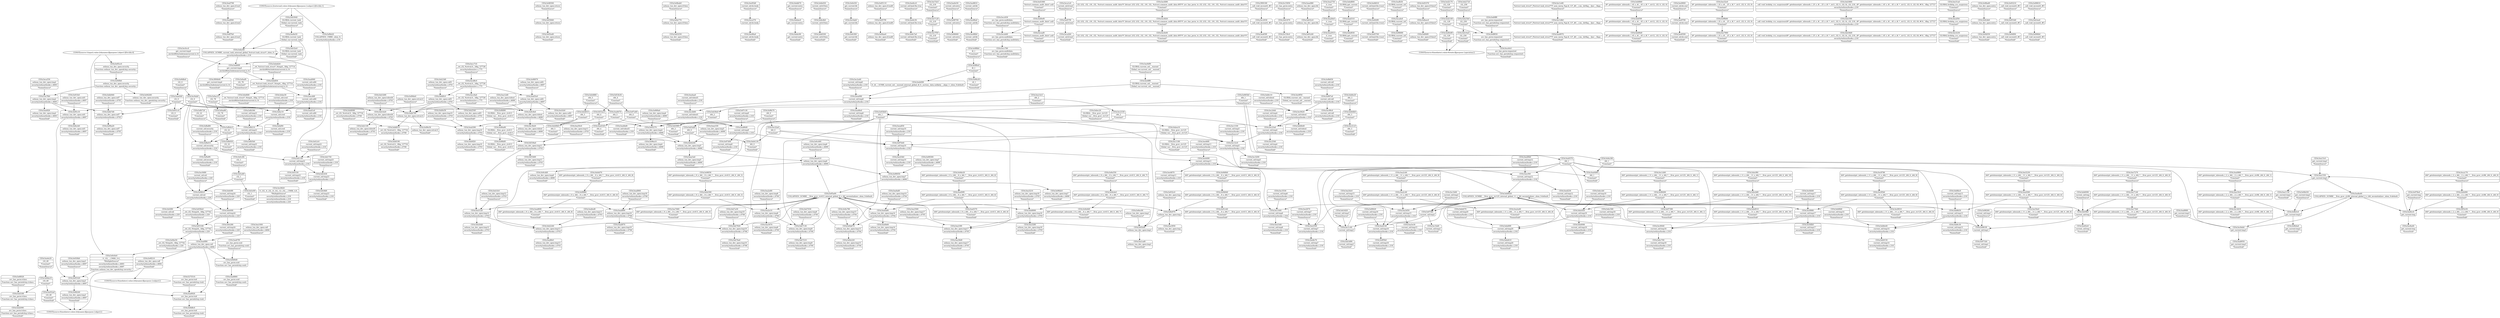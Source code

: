 digraph {
	CE0x3ea0790 [shape=record,shape=Mrecord,label="{CE0x3ea0790|selinux_tun_dev_open:if.end|*SummSource*}"]
	CE0x3ed2090 [shape=record,shape=Mrecord,label="{CE0x3ed2090|avc_has_perm:tclass|Function::avc_has_perm&Arg::tclass::|*SummSink*}"]
	CE0x3ea6920 [shape=record,shape=Mrecord,label="{CE0x3ea6920|avc_has_perm:tsid|Function::avc_has_perm&Arg::tsid::}"]
	CE0x3eb6fc0 [shape=record,shape=Mrecord,label="{CE0x3eb6fc0|selinux_tun_dev_open:call3|security/selinux/hooks.c,4701}"]
	CE0x3ea12d0 [shape=record,shape=Mrecord,label="{CE0x3ea12d0|selinux_tun_dev_open:tobool|security/selinux/hooks.c,4699|*SummSource*}"]
	CE0x3ecc6a0 [shape=record,shape=Mrecord,label="{CE0x3ecc6a0|_ret_i32_%retval.0,_!dbg_!27728|security/selinux/avc.c,775|*SummSink*}"]
	CE0x3eb4d70 [shape=record,shape=Mrecord,label="{CE0x3eb4d70|i64*_getelementptr_inbounds_(_9_x_i64_,_9_x_i64_*___llvm_gcov_ctr413,_i64_0,_i64_8)|*Constant*|*SummSource*}"]
	CE0x3ec0480 [shape=record,shape=Mrecord,label="{CE0x3ec0480|current_sid:sid|security/selinux/hooks.c,220|*SummSource*}"]
	CE0x3e8ec00 [shape=record,shape=Mrecord,label="{CE0x3e8ec00|selinux_tun_dev_open:tmp1|*SummSource*}"]
	CE0x3eb6090 [shape=record,shape=Mrecord,label="{CE0x3eb6090|current_sid:tmp|*SummSource*}"]
	CE0x3e93840 [shape=record,shape=Mrecord,label="{CE0x3e93840|selinux_tun_dev_open:return}"]
	CE0x3ebc830 [shape=record,shape=Mrecord,label="{CE0x3ebc830|current_sid:tmp19|security/selinux/hooks.c,218}"]
	CE0x3e9e770 [shape=record,shape=Mrecord,label="{CE0x3e9e770|selinux_tun_dev_open:if.then}"]
	CE0x3e95a00 [shape=record,shape=Mrecord,label="{CE0x3e95a00|COLLAPSED:_GCMRE___llvm_gcov_ctr413_internal_global_9_x_i64_zeroinitializer:_elem_0:default:}"]
	CE0x3eb4810 [shape=record,shape=Mrecord,label="{CE0x3eb4810|i64_5|*Constant*}"]
	CE0x3eed0b0 [shape=record,shape=Mrecord,label="{CE0x3eed0b0|current_sid:tmp12|security/selinux/hooks.c,218|*SummSource*}"]
	CE0x3ec3b20 [shape=record,shape=Mrecord,label="{CE0x3ec3b20|selinux_tun_dev_open:tobool|security/selinux/hooks.c,4699|*SummSink*}"]
	CE0x3eca370 [shape=record,shape=Mrecord,label="{CE0x3eca370|current_sid:do.body}"]
	CE0x3ea8880 [shape=record,shape=Mrecord,label="{CE0x3ea8880|get_current:tmp3|*SummSource*}"]
	CE0x3ebb760 [shape=record,shape=Mrecord,label="{CE0x3ebb760|selinux_tun_dev_open:retval.0}"]
	CE0x3efaf00 [shape=record,shape=Mrecord,label="{CE0x3efaf00|current_sid:cred|security/selinux/hooks.c,218|*SummSink*}"]
	CE0x3eb6c10 [shape=record,shape=Mrecord,label="{CE0x3eb6c10|current_sid:tobool|security/selinux/hooks.c,218|*SummSource*}"]
	CE0x3e9c9e0 [shape=record,shape=Mrecord,label="{CE0x3e9c9e0|selinux_tun_dev_open:tobool|security/selinux/hooks.c,4699}"]
	CE0x3ea2a40 [shape=record,shape=Mrecord,label="{CE0x3ea2a40|i64*_getelementptr_inbounds_(_11_x_i64_,_11_x_i64_*___llvm_gcov_ctr125,_i64_0,_i64_8)|*Constant*|*SummSink*}"]
	CE0x3ea4140 [shape=record,shape=Mrecord,label="{CE0x3ea4140|current_sid:tmp16|security/selinux/hooks.c,218}"]
	CE0x3e97a60 [shape=record,shape=Mrecord,label="{CE0x3e97a60|i64_4|*Constant*}"]
	CE0x3eb11f0 [shape=record,shape=Mrecord,label="{CE0x3eb11f0|selinux_tun_dev_open:tobool4|security/selinux/hooks.c,4703|*SummSink*}"]
	CE0x3e9b650 [shape=record,shape=Mrecord,label="{CE0x3e9b650|current_sid:call|security/selinux/hooks.c,218|*SummSource*}"]
	CE0x3ea3950 [shape=record,shape=Mrecord,label="{CE0x3ea3950|selinux_tun_dev_open:tmp|*SummSink*}"]
	CE0x3e96240 [shape=record,shape=Mrecord,label="{CE0x3e96240|selinux_tun_dev_open:tmp3|security/selinux/hooks.c,4697|*SummSink*}"]
	CE0x3eb8bc0 [shape=record,shape=Mrecord,label="{CE0x3eb8bc0|current_sid:tmp13|security/selinux/hooks.c,218|*SummSource*}"]
	CE0x3eb2540 [shape=record,shape=Mrecord,label="{CE0x3eb2540|selinux_tun_dev_open:call3|security/selinux/hooks.c,4701|*SummSink*}"]
	"CONST[source:1(input),value:2(dynamic)][purpose:{object}][SrcIdx:0]"
	CE0x3ebdc90 [shape=record,shape=Mrecord,label="{CE0x3ebdc90|get_current:entry|*SummSink*}"]
	CE0x3ea3560 [shape=record,shape=Mrecord,label="{CE0x3ea3560|selinux_tun_dev_open:tmp17|security/selinux/hooks.c,4705|*SummSource*}"]
	CE0x3ee7140 [shape=record,shape=Mrecord,label="{CE0x3ee7140|i64*_getelementptr_inbounds_(_11_x_i64_,_11_x_i64_*___llvm_gcov_ctr125,_i64_0,_i64_0)|*Constant*}"]
	CE0x3eb8300 [shape=record,shape=Mrecord,label="{CE0x3eb8300|current_sid:if.then|*SummSink*}"]
	CE0x3eb4130 [shape=record,shape=Mrecord,label="{CE0x3eb4130|i64_0|*Constant*|*SummSink*}"]
	CE0x3eed230 [shape=record,shape=Mrecord,label="{CE0x3eed230|current_sid:tmp12|security/selinux/hooks.c,218|*SummSink*}"]
	CE0x3efb390 [shape=record,shape=Mrecord,label="{CE0x3efb390|current_sid:tmp21|security/selinux/hooks.c,218|*SummSource*}"]
	CE0x3e8e4b0 [shape=record,shape=Mrecord,label="{CE0x3e8e4b0|current_sid:if.then}"]
	CE0x3ec0ab0 [shape=record,shape=Mrecord,label="{CE0x3ec0ab0|get_current:bb}"]
	CE0x3e9bab0 [shape=record,shape=Mrecord,label="{CE0x3e9bab0|selinux_tun_dev_open:if.then|*SummSource*}"]
	CE0x3eb20d0 [shape=record,shape=Mrecord,label="{CE0x3eb20d0|selinux_tun_dev_open:tmp12|security/selinux/hooks.c,4703|*SummSink*}"]
	CE0x3e97390 [shape=record,shape=Mrecord,label="{CE0x3e97390|i64*_getelementptr_inbounds_(_11_x_i64_,_11_x_i64_*___llvm_gcov_ctr125,_i64_0,_i64_1)|*Constant*|*SummSink*}"]
	CE0x3e95110 [shape=record,shape=Mrecord,label="{CE0x3e95110|selinux_tun_dev_open:if.end6|*SummSource*}"]
	CE0x3ee6c50 [shape=record,shape=Mrecord,label="{CE0x3ee6c50|current_sid:land.lhs.true}"]
	CE0x3ea3280 [shape=record,shape=Mrecord,label="{CE0x3ea3280|selinux_tun_dev_open:tmp16|security/selinux/hooks.c,4705|*SummSink*}"]
	CE0x3ec2440 [shape=record,shape=Mrecord,label="{CE0x3ec2440|current_sid:tmp4|security/selinux/hooks.c,218|*SummSource*}"]
	CE0x3ec21c0 [shape=record,shape=Mrecord,label="{CE0x3ec21c0|i64_3|*Constant*|*SummSink*}"]
	CE0x3ee7f50 [shape=record,shape=Mrecord,label="{CE0x3ee7f50|i32_218|*Constant*|*SummSink*}"]
	CE0x3ea0e50 [shape=record,shape=Mrecord,label="{CE0x3ea0e50|current_sid:entry|*SummSource*}"]
	CE0x3e96dc0 [shape=record,shape=Mrecord,label="{CE0x3e96dc0|selinux_tun_dev_open:tmp7|security/selinux/hooks.c,4699|*SummSink*}"]
	CE0x3ead060 [shape=record,shape=Mrecord,label="{CE0x3ead060|current_sid:call4|security/selinux/hooks.c,218|*SummSource*}"]
	CE0x3e9f210 [shape=record,shape=Mrecord,label="{CE0x3e9f210|selinux_tun_dev_open:call|security/selinux/hooks.c,4694|*SummSink*}"]
	CE0x3ee88b0 [shape=record,shape=Mrecord,label="{CE0x3ee88b0|current_sid:bb|*SummSink*}"]
	CE0x3e96bf0 [shape=record,shape=Mrecord,label="{CE0x3e96bf0|GLOBAL:__llvm_gcov_ctr413|Global_var:__llvm_gcov_ctr413|*SummSink*}"]
	CE0x3eb6020 [shape=record,shape=Mrecord,label="{CE0x3eb6020|COLLAPSED:_GCMRE___llvm_gcov_ctr125_internal_global_11_x_i64_zeroinitializer:_elem_0:default:}"]
	CE0x3ea1550 [shape=record,shape=Mrecord,label="{CE0x3ea1550|get_current:tmp1}"]
	CE0x3e936e0 [shape=record,shape=Mrecord,label="{CE0x3e936e0|_ret_i32_%tmp24,_!dbg_!27742|security/selinux/hooks.c,220|*SummSource*}"]
	CE0x3eceaf0 [shape=record,shape=Mrecord,label="{CE0x3eceaf0|%struct.common_audit_data*_null|*Constant*|*SummSink*}"]
	CE0x3e93160 [shape=record,shape=Mrecord,label="{CE0x3e93160|_ret_i32_%tmp24,_!dbg_!27742|security/selinux/hooks.c,220}"]
	CE0x3e99f60 [shape=record,shape=Mrecord,label="{CE0x3e99f60|i64*_getelementptr_inbounds_(_9_x_i64_,_9_x_i64_*___llvm_gcov_ctr413,_i64_0,_i64_8)|*Constant*}"]
	CE0x3e9f5b0 [shape=record,shape=Mrecord,label="{CE0x3e9f5b0|current_sid:tmp16|security/selinux/hooks.c,218|*SummSink*}"]
	CE0x3e98260 [shape=record,shape=Mrecord,label="{CE0x3e98260|current_sid:tmp1|*SummSource*}"]
	CE0x3e9d0d0 [shape=record,shape=Mrecord,label="{CE0x3e9d0d0|avc_has_perm:ssid|Function::avc_has_perm&Arg::ssid::}"]
	CE0x3ee2500 [shape=record,shape=Mrecord,label="{CE0x3ee2500|current_sid:tmp7|security/selinux/hooks.c,218}"]
	CE0x3efaa10 [shape=record,shape=Mrecord,label="{CE0x3efaa10|i32_78|*Constant*}"]
	CE0x3ecc630 [shape=record,shape=Mrecord,label="{CE0x3ecc630|avc_has_perm:auditdata|Function::avc_has_perm&Arg::auditdata::|*SummSource*}"]
	CE0x3eceb60 [shape=record,shape=Mrecord,label="{CE0x3eceb60|avc_has_perm:auditdata|Function::avc_has_perm&Arg::auditdata::}"]
	CE0x3e9f8b0 [shape=record,shape=Mrecord,label="{CE0x3e9f8b0|i8_1|*Constant*|*SummSource*}"]
	CE0x3e98490 [shape=record,shape=Mrecord,label="{CE0x3e98490|i64*_getelementptr_inbounds_(_11_x_i64_,_11_x_i64_*___llvm_gcov_ctr125,_i64_0,_i64_1)|*Constant*}"]
	CE0x3eb0f20 [shape=record,shape=Mrecord,label="{CE0x3eb0f20|selinux_tun_dev_open:tmp10|security/selinux/hooks.c,4703|*SummSink*}"]
	CE0x3eca2b0 [shape=record,shape=Mrecord,label="{CE0x3eca2b0|current_sid:if.end|*SummSink*}"]
	CE0x3e99de0 [shape=record,shape=Mrecord,label="{CE0x3e99de0|selinux_tun_dev_open:retval.0|*SummSource*}"]
	CE0x3ecfd90 [shape=record,shape=Mrecord,label="{CE0x3ecfd90|i32_(i32,_i32,_i16,_i32,_%struct.common_audit_data*)*_bitcast_(i32_(i32,_i32,_i16,_i32,_%struct.common_audit_data.495*)*_avc_has_perm_to_i32_(i32,_i32,_i16,_i32,_%struct.common_audit_data*)*)|*Constant*|*SummSource*}"]
	CE0x5d53ac0 [shape=record,shape=Mrecord,label="{CE0x5d53ac0|i64_4|*Constant*}"]
	CE0x3e93bb0 [shape=record,shape=Mrecord,label="{CE0x3e93bb0|i64_1|*Constant*}"]
	CE0x3ed33f0 [shape=record,shape=Mrecord,label="{CE0x3ed33f0|avc_has_perm:tclass|Function::avc_has_perm&Arg::tclass::}"]
	CE0x3e91cb0 [shape=record,shape=Mrecord,label="{CE0x3e91cb0|i64*_getelementptr_inbounds_(_9_x_i64_,_9_x_i64_*___llvm_gcov_ctr413,_i64_0,_i64_0)|*Constant*|*SummSink*}"]
	CE0x3ee23d0 [shape=record,shape=Mrecord,label="{CE0x3ee23d0|current_sid:tmp6|security/selinux/hooks.c,218|*SummSink*}"]
	CE0x3e9d8e0 [shape=record,shape=Mrecord,label="{CE0x3e9d8e0|i32_0|*Constant*|*SummSource*}"]
	CE0x5d53bf0 [shape=record,shape=Mrecord,label="{CE0x5d53bf0|selinux_tun_dev_open:tmp11|security/selinux/hooks.c,4703|*SummSink*}"]
	CE0x3ea9370 [shape=record,shape=Mrecord,label="{CE0x3ea9370|i64_1|*Constant*}"]
	CE0x3e8da10 [shape=record,shape=Mrecord,label="{CE0x3e8da10|i16_49|*Constant*}"]
	CE0x3ec2030 [shape=record,shape=Mrecord,label="{CE0x3ec2030|_call_void_mcount()_#3}"]
	CE0x3ea0f90 [shape=record,shape=Mrecord,label="{CE0x3ea0f90|selinux_tun_dev_open:call|security/selinux/hooks.c,4694}"]
	CE0x3e9fe70 [shape=record,shape=Mrecord,label="{CE0x3e9fe70|i64_0|*Constant*|*SummSource*}"]
	CE0x3e96f30 [shape=record,shape=Mrecord,label="{CE0x3e96f30|i64*_getelementptr_inbounds_(_9_x_i64_,_9_x_i64_*___llvm_gcov_ctr413,_i64_0,_i64_3)|*Constant*|*SummSource*}"]
	CE0x5e159c0 [shape=record,shape=Mrecord,label="{CE0x5e159c0|avc_has_perm:entry|*SummSink*}"]
	CE0x3ea0b60 [shape=record,shape=Mrecord,label="{CE0x3ea0b60|selinux_tun_dev_open:tmp14|security/selinux/hooks.c,4704|*SummSink*}"]
	CE0x3eae980 [shape=record,shape=Mrecord,label="{CE0x3eae980|selinux_tun_dev_open:bb|*SummSource*}"]
	CE0x3eb8b50 [shape=record,shape=Mrecord,label="{CE0x3eb8b50|current_sid:tmp13|security/selinux/hooks.c,218}"]
	CE0x3efc140 [shape=record,shape=Mrecord,label="{CE0x3efc140|current_sid:tmp22|security/selinux/hooks.c,218}"]
	CE0x3eeb090 [shape=record,shape=Mrecord,label="{CE0x3eeb090|0:_i8,_:_GCMR_current_sid.__warned_internal_global_i8_0,_section_.data.unlikely_,_align_1:_elem_0:default:}"]
	CE0x3eea850 [shape=record,shape=Mrecord,label="{CE0x3eea850|current_sid:tmp10|security/selinux/hooks.c,218|*SummSource*}"]
	CE0x3efaa80 [shape=record,shape=Mrecord,label="{CE0x3efaa80|i32_78|*Constant*|*SummSink*}"]
	CE0x3ea3e30 [shape=record,shape=Mrecord,label="{CE0x3ea3e30|current_sid:tmp15|security/selinux/hooks.c,218|*SummSink*}"]
	CE0x3ec9eb0 [shape=record,shape=Mrecord,label="{CE0x3ec9eb0|get_current:tmp3}"]
	CE0x3ec8980 [shape=record,shape=Mrecord,label="{CE0x3ec8980|current_sid:tmp17|security/selinux/hooks.c,218}"]
	CE0x3ec1180 [shape=record,shape=Mrecord,label="{CE0x3ec1180|GLOBAL:__llvm_gcov_ctr125|Global_var:__llvm_gcov_ctr125|*SummSink*}"]
	CE0x3ea2e10 [shape=record,shape=Mrecord,label="{CE0x3ea2e10|selinux_tun_dev_open:tmp8|security/selinux/hooks.c,4700}"]
	CE0x3ea3d50 [shape=record,shape=Mrecord,label="{CE0x3ea3d50|current_sid:tmp15|security/selinux/hooks.c,218}"]
	CE0x3efc750 [shape=record,shape=Mrecord,label="{CE0x3efc750|current_sid:tmp23|security/selinux/hooks.c,218|*SummSource*}"]
	CE0x3eb52c0 [shape=record,shape=Mrecord,label="{CE0x3eb52c0|selinux_tun_dev_open:bb}"]
	CE0x3e9e4e0 [shape=record,shape=Mrecord,label="{CE0x3e9e4e0|i64*_getelementptr_inbounds_(_9_x_i64_,_9_x_i64_*___llvm_gcov_ctr413,_i64_0,_i64_7)|*Constant*}"]
	CE0x3eb7210 [shape=record,shape=Mrecord,label="{CE0x3eb7210|selinux_tun_dev_open:tmp9|security/selinux/hooks.c,4700|*SummSink*}"]
	CE0x3ec9420 [shape=record,shape=Mrecord,label="{CE0x3ec9420|current_sid:tobool|security/selinux/hooks.c,218}"]
	CE0x3eb4880 [shape=record,shape=Mrecord,label="{CE0x3eb4880|i64_5|*Constant*|*SummSource*}"]
	CE0x3ee96a0 [shape=record,shape=Mrecord,label="{CE0x3ee96a0|current_sid:do.body|*SummSink*}"]
	CE0x3e9b4a0 [shape=record,shape=Mrecord,label="{CE0x3e9b4a0|get_current:tmp2|*SummSink*}"]
	CE0x3eb7920 [shape=record,shape=Mrecord,label="{CE0x3eb7920|selinux_tun_dev_open:tmp19|security/selinux/hooks.c,4708}"]
	CE0x3ebd0f0 [shape=record,shape=Mrecord,label="{CE0x3ebd0f0|current_sid:tmp20|security/selinux/hooks.c,218}"]
	CE0x3efc8d0 [shape=record,shape=Mrecord,label="{CE0x3efc8d0|current_sid:tmp23|security/selinux/hooks.c,218|*SummSink*}"]
	CE0x3ee7270 [shape=record,shape=Mrecord,label="{CE0x3ee7270|i64*_getelementptr_inbounds_(_11_x_i64_,_11_x_i64_*___llvm_gcov_ctr125,_i64_0,_i64_0)|*Constant*|*SummSource*}"]
	CE0x3eea080 [shape=record,shape=Mrecord,label="{CE0x3eea080|current_sid:tmp8|security/selinux/hooks.c,218}"]
	CE0x3ec8db0 [shape=record,shape=Mrecord,label="{CE0x3ec8db0|current_sid:tmp17|security/selinux/hooks.c,218|*SummSink*}"]
	CE0x3ea2750 [shape=record,shape=Mrecord,label="{CE0x3ea2750|i1_true|*Constant*|*SummSource*}"]
	CE0x3ebb7d0 [shape=record,shape=Mrecord,label="{CE0x3ebb7d0|selinux_tun_dev_open:sid7|security/selinux/hooks.c,4705}"]
	CE0x3ecc710 [shape=record,shape=Mrecord,label="{CE0x3ecc710|_ret_i32_%retval.0,_!dbg_!27728|security/selinux/avc.c,775|*SummSource*}"]
	CE0x3e99300 [shape=record,shape=Mrecord,label="{CE0x3e99300|selinux_tun_dev_open:tmp7|security/selinux/hooks.c,4699|*SummSource*}"]
	CE0x3ec3530 [shape=record,shape=Mrecord,label="{CE0x3ec3530|current_sid:tmp6|security/selinux/hooks.c,218|*SummSource*}"]
	CE0x3efbd80 [shape=record,shape=Mrecord,label="{CE0x3efbd80|current_sid:security|security/selinux/hooks.c,218|*SummSource*}"]
	CE0x3ea4320 [shape=record,shape=Mrecord,label="{CE0x3ea4320|i64_4|*Constant*|*SummSink*}"]
	CE0x3ec23a0 [shape=record,shape=Mrecord,label="{CE0x3ec23a0|current_sid:tmp4|security/selinux/hooks.c,218}"]
	CE0x3ebd930 [shape=record,shape=Mrecord,label="{CE0x3ebd930|GLOBAL:get_current|*Constant*|*SummSink*}"]
	CE0x3ea1000 [shape=record,shape=Mrecord,label="{CE0x3ea1000|selinux_tun_dev_open:call|security/selinux/hooks.c,4694|*SummSource*}"]
	CE0x3ec2540 [shape=record,shape=Mrecord,label="{CE0x3ec2540|current_sid:tmp4|security/selinux/hooks.c,218|*SummSink*}"]
	CE0x3eb5250 [shape=record,shape=Mrecord,label="{CE0x3eb5250|selinux_tun_dev_open:if.then|*SummSink*}"]
	CE0x3ea19c0 [shape=record,shape=Mrecord,label="{CE0x3ea19c0|i64*_getelementptr_inbounds_(_2_x_i64_,_2_x_i64_*___llvm_gcov_ctr98,_i64_0,_i64_1)|*Constant*}"]
	CE0x3ed4610 [shape=record,shape=Mrecord,label="{CE0x3ed4610|current_sid:land.lhs.true2|*SummSource*}"]
	CE0x3ea1ad0 [shape=record,shape=Mrecord,label="{CE0x3ea1ad0|selinux_tun_dev_open:tmp1|*SummSink*}"]
	CE0x3ebd410 [shape=record,shape=Mrecord,label="{CE0x3ebd410|current_sid:tmp20|security/selinux/hooks.c,218|*SummSink*}"]
	CE0x3ebb940 [shape=record,shape=Mrecord,label="{CE0x3ebb940|selinux_tun_dev_open:sid7|security/selinux/hooks.c,4705|*SummSource*}"]
	CE0x3e96500 [shape=record,shape=Mrecord,label="{CE0x3e96500|selinux_tun_dev_open:return|*SummSource*}"]
	CE0x3efb210 [shape=record,shape=Mrecord,label="{CE0x3efb210|current_sid:tmp21|security/selinux/hooks.c,218}"]
	CE0x3eae3a0 [shape=record,shape=Mrecord,label="{CE0x3eae3a0|selinux_tun_dev_open:tmp5|security/selinux/hooks.c,4699|*SummSink*}"]
	CE0x3eb6b40 [shape=record,shape=Mrecord,label="{CE0x3eb6b40|current_sid:tobool|security/selinux/hooks.c,218|*SummSink*}"]
	CE0x3ea6860 [shape=record,shape=Mrecord,label="{CE0x3ea6860|avc_has_perm:ssid|Function::avc_has_perm&Arg::ssid::|*SummSink*}"]
	CE0x3ea05e0 [shape=record,shape=Mrecord,label="{CE0x3ea05e0|selinux_tun_dev_open:call2|security/selinux/hooks.c,4697}"]
	CE0x3ea8950 [shape=record,shape=Mrecord,label="{CE0x3ea8950|get_current:tmp3|*SummSink*}"]
	CE0x3ee9f50 [shape=record,shape=Mrecord,label="{CE0x3ee9f50|GLOBAL:current_sid.__warned|Global_var:current_sid.__warned|*SummSink*}"]
	CE0x3e97d00 [shape=record,shape=Mrecord,label="{CE0x3e97d00|current_sid:tmp9|security/selinux/hooks.c,218|*SummSink*}"]
	CE0x3e94260 [shape=record,shape=Mrecord,label="{CE0x3e94260|selinux_tun_dev_open:security|Function::selinux_tun_dev_open&Arg::security::|*SummSink*}"]
	CE0x3ee7dc0 [shape=record,shape=Mrecord,label="{CE0x3ee7dc0|i32_218|*Constant*|*SummSource*}"]
	CE0x3e978e0 [shape=record,shape=Mrecord,label="{CE0x3e978e0|get_current:tmp|*SummSource*}"]
	CE0x3e997a0 [shape=record,shape=Mrecord,label="{CE0x3e997a0|current_sid:call|security/selinux/hooks.c,218}"]
	CE0x3eafb50 [shape=record,shape=Mrecord,label="{CE0x3eafb50|GLOBAL:current_sid|*Constant*|*SummSource*}"]
	CE0x3ecfcb0 [shape=record,shape=Mrecord,label="{CE0x3ecfcb0|selinux_tun_dev_open:call2|security/selinux/hooks.c,4697|*SummSink*}"]
	CE0x3ebd010 [shape=record,shape=Mrecord,label="{CE0x3ebd010|i64*_getelementptr_inbounds_(_11_x_i64_,_11_x_i64_*___llvm_gcov_ctr125,_i64_0,_i64_10)|*Constant*|*SummSink*}"]
	CE0x3e8eec0 [shape=record,shape=Mrecord,label="{CE0x3e8eec0|selinux_tun_dev_open:if.then5}"]
	CE0x3e9a780 [shape=record,shape=Mrecord,label="{CE0x3e9a780|selinux_tun_dev_open:tmp15|security/selinux/hooks.c,4704|*SummSource*}"]
	CE0x3e99050 [shape=record,shape=Mrecord,label="{CE0x3e99050|selinux_tun_dev_open:tmp7|security/selinux/hooks.c,4699}"]
	CE0x3eb1870 [shape=record,shape=Mrecord,label="{CE0x3eb1870|avc_has_perm:entry}"]
	CE0x3efb5b0 [shape=record,shape=Mrecord,label="{CE0x3efb5b0|current_sid:tmp21|security/selinux/hooks.c,218|*SummSink*}"]
	CE0x3eca170 [shape=record,shape=Mrecord,label="{CE0x3eca170|i64*_getelementptr_inbounds_(_2_x_i64_,_2_x_i64_*___llvm_gcov_ctr98,_i64_0,_i64_0)|*Constant*|*SummSource*}"]
	CE0x3eb25b0 [shape=record,shape=Mrecord,label="{CE0x3eb25b0|i32_256|*Constant*}"]
	CE0x3e95ed0 [shape=record,shape=Mrecord,label="{CE0x3e95ed0|selinux_tun_dev_open:return|*SummSink*}"]
	CE0x3e9c460 [shape=record,shape=Mrecord,label="{CE0x3e9c460|selinux_tun_dev_open:tmp6|security/selinux/hooks.c,4699|*SummSource*}"]
	CE0x3ea7460 [shape=record,shape=Mrecord,label="{CE0x3ea7460|i64*_getelementptr_inbounds_(_9_x_i64_,_9_x_i64_*___llvm_gcov_ctr413,_i64_0,_i64_3)|*Constant*|*SummSink*}"]
	CE0x3eca550 [shape=record,shape=Mrecord,label="{CE0x3eca550|selinux_tun_dev_open:tmp2|security/selinux/hooks.c,4693|*SummSource*}"]
	CE0x3ed0e80 [shape=record,shape=Mrecord,label="{CE0x3ed0e80|i32_128|*Constant*|*SummSink*}"]
	CE0x3e957f0 [shape=record,shape=Mrecord,label="{CE0x3e957f0|selinux_tun_dev_open:if.end6}"]
	CE0x3ea50c0 [shape=record,shape=Mrecord,label="{CE0x3ea50c0|selinux_tun_dev_open:tmp11|security/selinux/hooks.c,4703|*SummSource*}"]
	CE0x3ec9040 [shape=record,shape=Mrecord,label="{CE0x3ec9040|current_sid:tmp18|security/selinux/hooks.c,218}"]
	CE0x3ec2a40 [shape=record,shape=Mrecord,label="{CE0x3ec2a40|current_sid:tmp8|security/selinux/hooks.c,218|*SummSource*}"]
	CE0x3eb5ab0 [shape=record,shape=Mrecord,label="{CE0x3eb5ab0|i64_0|*Constant*}"]
	CE0x3efcc80 [shape=record,shape=Mrecord,label="{CE0x3efcc80|i32_1|*Constant*|*SummSource*}"]
	CE0x3ec99c0 [shape=record,shape=Mrecord,label="{CE0x3ec99c0|current_sid:call|security/selinux/hooks.c,218|*SummSink*}"]
	CE0x3e8ecb0 [shape=record,shape=Mrecord,label="{CE0x3e8ecb0|selinux_tun_dev_open:sid1|security/selinux/hooks.c,4697|*SummSink*}"]
	CE0x3ebd800 [shape=record,shape=Mrecord,label="{CE0x3ebd800|GLOBAL:get_current|*Constant*|*SummSource*}"]
	CE0x3ec8d40 [shape=record,shape=Mrecord,label="{CE0x3ec8d40|current_sid:tmp17|security/selinux/hooks.c,218|*SummSource*}"]
	CE0x3ea4bd0 [shape=record,shape=Mrecord,label="{CE0x3ea4bd0|current_sid:tobool1|security/selinux/hooks.c,218|*SummSink*}"]
	CE0x3ec1db0 [shape=record,shape=Mrecord,label="{CE0x3ec1db0|%struct.task_struct*_(%struct.task_struct**)*_asm_movq_%gs:$_1:P_,$0_,_r,im,_dirflag_,_fpsr_,_flags_}"]
	CE0x3eb8190 [shape=record,shape=Mrecord,label="{CE0x3eb8190|_ret_i32_%retval.0,_!dbg_!27734|security/selinux/hooks.c,4708|*SummSink*}"]
	CE0x3ebec20 [shape=record,shape=Mrecord,label="{CE0x3ebec20|GLOBAL:__llvm_gcov_ctr125|Global_var:__llvm_gcov_ctr125|*SummSource*}"]
	CE0x3ebf5f0 [shape=record,shape=Mrecord,label="{CE0x3ebf5f0|i8*_getelementptr_inbounds_(_45_x_i8_,_45_x_i8_*_.str12,_i32_0,_i32_0)|*Constant*}"]
	CE0x3e969a0 [shape=record,shape=Mrecord,label="{CE0x3e969a0|selinux_tun_dev_open:tmp4|security/selinux/hooks.c,4699|*SummSource*}"]
	CE0x3efb930 [shape=record,shape=Mrecord,label="{CE0x3efb930|i32_22|*Constant*|*SummSink*}"]
	CE0x3ebf6d0 [shape=record,shape=Mrecord,label="{CE0x3ebf6d0|i8*_getelementptr_inbounds_(_45_x_i8_,_45_x_i8_*_.str12,_i32_0,_i32_0)|*Constant*|*SummSink*}"]
	CE0x3e99a20 [shape=record,shape=Mrecord,label="{CE0x3e99a20|selinux_tun_dev_open:sid7|security/selinux/hooks.c,4705|*SummSink*}"]
	CE0x3e9a670 [shape=record,shape=Mrecord,label="{CE0x3e9a670|selinux_tun_dev_open:tmp15|security/selinux/hooks.c,4704}"]
	CE0x3e98970 [shape=record,shape=Mrecord,label="{CE0x3e98970|selinux_tun_dev_open:call2|security/selinux/hooks.c,4697|*SummSource*}"]
	CE0x3e95cc0 [shape=record,shape=Mrecord,label="{CE0x3e95cc0|selinux_tun_dev_open:security|Function::selinux_tun_dev_open&Arg::security::|*SummSource*}"]
	CE0x3eae040 [shape=record,shape=Mrecord,label="{CE0x3eae040|i32_0|*Constant*}"]
	CE0x3ec1c40 [shape=record,shape=Mrecord,label="{CE0x3ec1c40|current_sid:tmp3}"]
	CE0x3eb7ba0 [shape=record,shape=Mrecord,label="{CE0x3eb7ba0|selinux_tun_dev_open:tmp19|security/selinux/hooks.c,4708|*SummSink*}"]
	CE0x3efe430 [shape=record,shape=Mrecord,label="{CE0x3efe430|get_current:bb|*SummSource*}"]
	CE0x3ee6cc0 [shape=record,shape=Mrecord,label="{CE0x3ee6cc0|current_sid:land.lhs.true|*SummSource*}"]
	CE0x3ebf660 [shape=record,shape=Mrecord,label="{CE0x3ebf660|i8*_getelementptr_inbounds_(_45_x_i8_,_45_x_i8_*_.str12,_i32_0,_i32_0)|*Constant*|*SummSource*}"]
	CE0x3efe000 [shape=record,shape=Mrecord,label="{CE0x3efe000|current_sid:tmp24|security/selinux/hooks.c,220}"]
	CE0x3e95c10 [shape=record,shape=Mrecord,label="{CE0x3e95c10|selinux_tun_dev_open:sid1|security/selinux/hooks.c,4697}"]
	CE0x3ece9c0 [shape=record,shape=Mrecord,label="{CE0x3ece9c0|avc_has_perm:requested|Function::avc_has_perm&Arg::requested::|*SummSink*}"]
	CE0x3eb7130 [shape=record,shape=Mrecord,label="{CE0x3eb7130|selinux_tun_dev_open:tmp9|security/selinux/hooks.c,4700}"]
	CE0x3ee73b0 [shape=record,shape=Mrecord,label="{CE0x3ee73b0|i64*_getelementptr_inbounds_(_11_x_i64_,_11_x_i64_*___llvm_gcov_ctr125,_i64_0,_i64_0)|*Constant*|*SummSink*}"]
	CE0x3eb6db0 [shape=record,shape=Mrecord,label="{CE0x3eb6db0|i64_3|*Constant*}"]
	CE0x3ea3dc0 [shape=record,shape=Mrecord,label="{CE0x3ea3dc0|current_sid:tmp15|security/selinux/hooks.c,218|*SummSource*}"]
	"CONST[source:0(mediator),value:2(dynamic)][purpose:{subject}]"
	CE0x3e8f4f0 [shape=record,shape=Mrecord,label="{CE0x3e8f4f0|selinux_tun_dev_open:if.then5|*SummSink*}"]
	CE0x3e9e220 [shape=record,shape=Mrecord,label="{CE0x3e9e220|selinux_tun_dev_open:tmp15|security/selinux/hooks.c,4704|*SummSink*}"]
	CE0x3ea2e80 [shape=record,shape=Mrecord,label="{CE0x3ea2e80|selinux_tun_dev_open:tmp8|security/selinux/hooks.c,4700|*SummSource*}"]
	CE0x3e98690 [shape=record,shape=Mrecord,label="{CE0x3e98690|GLOBAL:current_sid|*Constant*|*SummSink*}"]
	CE0x3eb1fc0 [shape=record,shape=Mrecord,label="{CE0x3eb1fc0|selinux_tun_dev_open:tmp12|security/selinux/hooks.c,4703|*SummSource*}"]
	CE0x3e8d8c0 [shape=record,shape=Mrecord,label="{CE0x3e8d8c0|avc_has_perm:tsid|Function::avc_has_perm&Arg::tsid::|*SummSink*}"]
	CE0x3e96660 [shape=record,shape=Mrecord,label="{CE0x3e96660|current_sid:entry|*SummSink*}"]
	CE0x3ea8ed0 [shape=record,shape=Mrecord,label="{CE0x3ea8ed0|selinux_tun_dev_open:tmp13|security/selinux/hooks.c,4703|*SummSource*}"]
	CE0x3ea92e0 [shape=record,shape=Mrecord,label="{CE0x3ea92e0|current_sid:tmp|*SummSink*}"]
	CE0x3eb8e40 [shape=record,shape=Mrecord,label="{CE0x3eb8e40|current_sid:tmp14|security/selinux/hooks.c,218}"]
	"CONST[source:0(mediator),value:0(static)][purpose:{operation}]"
	"CONST[source:0(mediator),value:2(dynamic)][purpose:{object}]"
	CE0x3eb2720 [shape=record,shape=Mrecord,label="{CE0x3eb2720|i32_256|*Constant*|*SummSource*}"]
	CE0x3ee9900 [shape=record,shape=Mrecord,label="{CE0x3ee9900|current_sid:do.end|*SummSource*}"]
	CE0x3ea8470 [shape=record,shape=Mrecord,label="{CE0x3ea8470|i64_5|*Constant*}"]
	CE0x3eb5fb0 [shape=record,shape=Mrecord,label="{CE0x3eb5fb0|current_sid:tmp}"]
	CE0x3ed32a0 [shape=record,shape=Mrecord,label="{CE0x3ed32a0|i16_49|*Constant*|*SummSink*}"]
	CE0x3e965b0 [shape=record,shape=Mrecord,label="{CE0x3e965b0|i64_1|*Constant*|*SummSource*}"]
	CE0x3e94640 [shape=record,shape=Mrecord,label="{CE0x3e94640|i64*_getelementptr_inbounds_(_9_x_i64_,_9_x_i64_*___llvm_gcov_ctr413,_i64_0,_i64_0)|*Constant*}"]
	CE0x3ebcf60 [shape=record,shape=Mrecord,label="{CE0x3ebcf60|i64*_getelementptr_inbounds_(_11_x_i64_,_11_x_i64_*___llvm_gcov_ctr125,_i64_0,_i64_10)|*Constant*|*SummSource*}"]
	CE0x3efbd10 [shape=record,shape=Mrecord,label="{CE0x3efbd10|current_sid:security|security/selinux/hooks.c,218}"]
	CE0x3ead600 [shape=record,shape=Mrecord,label="{CE0x3ead600|i64*_getelementptr_inbounds_(_9_x_i64_,_9_x_i64_*___llvm_gcov_ctr413,_i64_0,_i64_8)|*Constant*|*SummSink*}"]
	CE0x3ebd270 [shape=record,shape=Mrecord,label="{CE0x3ebd270|current_sid:tmp20|security/selinux/hooks.c,218|*SummSource*}"]
	CE0x3ee7960 [shape=record,shape=Mrecord,label="{CE0x3ee7960|i8*_getelementptr_inbounds_(_25_x_i8_,_25_x_i8_*_.str3,_i32_0,_i32_0)|*Constant*|*SummSink*}"]
	CE0x3e95270 [shape=record,shape=Mrecord,label="{CE0x3e95270|selinux_tun_dev_open:tmp4|security/selinux/hooks.c,4699}"]
	CE0x3efc2c0 [shape=record,shape=Mrecord,label="{CE0x3efc2c0|current_sid:tmp22|security/selinux/hooks.c,218|*SummSource*}"]
	CE0x3ebdd20 [shape=record,shape=Mrecord,label="{CE0x3ebdd20|_ret_%struct.task_struct*_%tmp4,_!dbg_!27714|./arch/x86/include/asm/current.h,14|*SummSource*}"]
	CE0x3ea48e0 [shape=record,shape=Mrecord,label="{CE0x3ea48e0|current_sid:tmp8|security/selinux/hooks.c,218|*SummSink*}"]
	CE0x3ea0860 [shape=record,shape=Mrecord,label="{CE0x3ea0860|i64*_getelementptr_inbounds_(_2_x_i64_,_2_x_i64_*___llvm_gcov_ctr98,_i64_0,_i64_1)|*Constant*|*SummSource*}"]
	CE0x5d539a0 [shape=record,shape=Mrecord,label="{CE0x5d539a0|selinux_tun_dev_open:tmp11|security/selinux/hooks.c,4703}"]
	CE0x3ebdfd0 [shape=record,shape=Mrecord,label="{CE0x3ebdfd0|_ret_%struct.task_struct*_%tmp4,_!dbg_!27714|./arch/x86/include/asm/current.h,14|*SummSink*}"]
	CE0x3efe690 [shape=record,shape=Mrecord,label="{CE0x3efe690|i64*_getelementptr_inbounds_(_2_x_i64_,_2_x_i64_*___llvm_gcov_ctr98,_i64_0,_i64_0)|*Constant*}"]
	CE0x3eed360 [shape=record,shape=Mrecord,label="{CE0x3eed360|i64*_getelementptr_inbounds_(_11_x_i64_,_11_x_i64_*___llvm_gcov_ctr125,_i64_0,_i64_6)|*Constant*}"]
	CE0x3eb4390 [shape=record,shape=Mrecord,label="{CE0x3eb4390|i64*_getelementptr_inbounds_(_9_x_i64_,_9_x_i64_*___llvm_gcov_ctr413,_i64_0,_i64_3)|*Constant*}"]
	CE0x3ea67f0 [shape=record,shape=Mrecord,label="{CE0x3ea67f0|avc_has_perm:ssid|Function::avc_has_perm&Arg::ssid::|*SummSource*}"]
	CE0x3eb9150 [shape=record,shape=Mrecord,label="{CE0x3eb9150|current_sid:tmp14|security/selinux/hooks.c,218|*SummSink*}"]
	CE0x3ed57f0 [shape=record,shape=Mrecord,label="{CE0x3ed57f0|current_sid:if.end}"]
	CE0x3ea51a0 [shape=record,shape=Mrecord,label="{CE0x3ea51a0|selinux_tun_dev_open:tmp12|security/selinux/hooks.c,4703}"]
	CE0x3ee7c20 [shape=record,shape=Mrecord,label="{CE0x3ee7c20|i32_218|*Constant*}"]
	CE0x3ec1bd0 [shape=record,shape=Mrecord,label="{CE0x3ec1bd0|current_sid:tmp2|*SummSink*}"]
	CE0x3e8e7a0 [shape=record,shape=Mrecord,label="{CE0x3e8e7a0|current_sid:land.lhs.true|*SummSink*}"]
	CE0x3efca60 [shape=record,shape=Mrecord,label="{CE0x3efca60|i32_1|*Constant*}"]
	CE0x3ec9ab0 [shape=record,shape=Mrecord,label="{CE0x3ec9ab0|i32_0|*Constant*}"]
	CE0x3ea8a40 [shape=record,shape=Mrecord,label="{CE0x3ea8a40|COLLAPSED:_GCMRE___llvm_gcov_ctr98_internal_global_2_x_i64_zeroinitializer:_elem_0:default:}"]
	CE0x3eae410 [shape=record,shape=Mrecord,label="{CE0x3eae410|selinux_tun_dev_open:tmp6|security/selinux/hooks.c,4699}"]
	CE0x3ecfe00 [shape=record,shape=Mrecord,label="{CE0x3ecfe00|i32_(i32,_i32,_i16,_i32,_%struct.common_audit_data*)*_bitcast_(i32_(i32,_i32,_i16,_i32,_%struct.common_audit_data.495*)*_avc_has_perm_to_i32_(i32,_i32,_i16,_i32,_%struct.common_audit_data*)*)|*Constant*|*SummSink*}"]
	CE0x3eacdd0 [shape=record,shape=Mrecord,label="{CE0x3eacdd0|current_sid:call4|security/selinux/hooks.c,218}"]
	CE0x3eb3660 [shape=record,shape=Mrecord,label="{CE0x3eb3660|_call_void_lockdep_rcu_suspicious(i8*_getelementptr_inbounds_(_25_x_i8_,_25_x_i8_*_.str3,_i32_0,_i32_0),_i32_218,_i8*_getelementptr_inbounds_(_45_x_i8_,_45_x_i8_*_.str12,_i32_0,_i32_0))_#10,_!dbg_!27727|security/selinux/hooks.c,218|*SummSource*}"]
	CE0x53a7fb0 [shape=record,shape=Mrecord,label="{CE0x53a7fb0|selinux_tun_dev_open:tmp2|security/selinux/hooks.c,4693}"]
	CE0x3eb10a0 [shape=record,shape=Mrecord,label="{CE0x3eb10a0|i32_256|*Constant*|*SummSink*}"]
	CE0x3ee31a0 [shape=record,shape=Mrecord,label="{CE0x3ee31a0|GLOBAL:lockdep_rcu_suspicious|*Constant*|*SummSource*}"]
	CE0x3e9fa30 [shape=record,shape=Mrecord,label="{CE0x3e9fa30|i8_1|*Constant*|*SummSink*}"]
	CE0x3ed0ff0 [shape=record,shape=Mrecord,label="{CE0x3ed0ff0|avc_has_perm:requested|Function::avc_has_perm&Arg::requested::|*SummSource*}"]
	CE0x3f00b00 [shape=record,shape=Mrecord,label="{CE0x3f00b00|get_current:tmp4|./arch/x86/include/asm/current.h,14|*SummSink*}"]
	CE0x3ecc780 [shape=record,shape=Mrecord,label="{CE0x3ecc780|avc_has_perm:auditdata|Function::avc_has_perm&Arg::auditdata::|*SummSink*}"]
	CE0x3e930b0 [shape=record,shape=Mrecord,label="{CE0x3e930b0|selinux_tun_dev_open:tmp3|security/selinux/hooks.c,4697|*SummSource*}"]
	CE0x3efb4c0 [shape=record,shape=Mrecord,label="{CE0x3efb4c0|i32_22|*Constant*}"]
	CE0x3ee43b0 [shape=record,shape=Mrecord,label="{CE0x3ee43b0|current_sid:tmp10|security/selinux/hooks.c,218|*SummSink*}"]
	CE0x3ea1130 [shape=record,shape=Mrecord,label="{CE0x3ea1130|get_current:tmp1|*SummSink*}"]
	CE0x3e9b430 [shape=record,shape=Mrecord,label="{CE0x3e9b430|get_current:tmp2|*SummSource*}"]
	CE0x3ea8fe0 [shape=record,shape=Mrecord,label="{CE0x3ea8fe0|selinux_tun_dev_open:tmp13|security/selinux/hooks.c,4703|*SummSink*}"]
	CE0x3ed1060 [shape=record,shape=Mrecord,label="{CE0x3ed1060|%struct.common_audit_data*_null|*Constant*|*SummSource*}"]
	CE0x3e93370 [shape=record,shape=Mrecord,label="{CE0x3e93370|selinux_tun_dev_open:if.then5|*SummSource*}"]
	CE0x3eb4240 [shape=record,shape=Mrecord,label="{CE0x3eb4240|selinux_tun_dev_open:tmp5|security/selinux/hooks.c,4699}"]
	CE0x3e94ae0 [shape=record,shape=Mrecord,label="{CE0x3e94ae0|selinux_tun_dev_open:if.end6|*SummSink*}"]
	CE0x3e8e630 [shape=record,shape=Mrecord,label="{CE0x3e8e630|current_sid:if.then|*SummSource*}"]
	CE0x3ec2330 [shape=record,shape=Mrecord,label="{CE0x3ec2330|i64_2|*Constant*}"]
	CE0x3e9f6e0 [shape=record,shape=Mrecord,label="{CE0x3e9f6e0|i8_1|*Constant*}"]
	CE0x3ead310 [shape=record,shape=Mrecord,label="{CE0x3ead310|GLOBAL:get_current|*Constant*}"]
	CE0x3ea86d0 [shape=record,shape=Mrecord,label="{CE0x3ea86d0|current_sid:tmp9|security/selinux/hooks.c,218}"]
	CE0x3e94050 [shape=record,shape=Mrecord,label="{CE0x3e94050|selinux_tun_dev_open:entry|*SummSink*}"]
	CE0x3eb7a30 [shape=record,shape=Mrecord,label="{CE0x3eb7a30|selinux_tun_dev_open:tmp19|security/selinux/hooks.c,4708|*SummSource*}"]
	CE0x3e953d0 [shape=record,shape=Mrecord,label="{CE0x3e953d0|_call_void_mcount()_#3}"]
	CE0x3ee8ff0 [shape=record,shape=Mrecord,label="{CE0x3ee8ff0|GLOBAL:current_sid.__warned|Global_var:current_sid.__warned}"]
	CE0x3eca1e0 [shape=record,shape=Mrecord,label="{CE0x3eca1e0|current_sid:if.end|*SummSource*}"]
	CE0x3eb0e50 [shape=record,shape=Mrecord,label="{CE0x3eb0e50|selinux_tun_dev_open:tmp10|security/selinux/hooks.c,4703|*SummSource*}"]
	CE0x3ea0a80 [shape=record,shape=Mrecord,label="{CE0x3ea0a80|selinux_tun_dev_open:tmp14|security/selinux/hooks.c,4704}"]
	CE0x3ead970 [shape=record,shape=Mrecord,label="{CE0x3ead970|selinux_tun_dev_open:tmp18|security/selinux/hooks.c,4708|*SummSink*}"]
	CE0x3efbb20 [shape=record,shape=Mrecord,label="{CE0x3efbb20|COLLAPSED:_CMRE:_elem_0::|security/selinux/hooks.c,218}"]
	CE0x3e932c0 [shape=record,shape=Mrecord,label="{CE0x3e932c0|selinux_tun_dev_open:tmp|*SummSource*}"]
	CE0x3efe0f0 [shape=record,shape=Mrecord,label="{CE0x3efe0f0|current_sid:tmp24|security/selinux/hooks.c,220|*SummSource*}"]
	CE0x3ee4490 [shape=record,shape=Mrecord,label="{CE0x3ee4490|current_sid:tmp11|security/selinux/hooks.c,218}"]
	CE0x3ea33f0 [shape=record,shape=Mrecord,label="{CE0x3ea33f0|selinux_tun_dev_open:tmp17|security/selinux/hooks.c,4705}"]
	CE0x3efcf60 [shape=record,shape=Mrecord,label="{CE0x3efcf60|current_sid:sid|security/selinux/hooks.c,220|*SummSink*}"]
	CE0x3ea0d90 [shape=record,shape=Mrecord,label="{CE0x3ea0d90|i64_1|*Constant*|*SummSink*}"]
	CE0x3e97b40 [shape=record,shape=Mrecord,label="{CE0x3e97b40|current_sid:tmp10|security/selinux/hooks.c,218}"]
	CE0x3ea00f0 [shape=record,shape=Mrecord,label="{CE0x3ea00f0|i64*_getelementptr_inbounds_(_9_x_i64_,_9_x_i64_*___llvm_gcov_ctr413,_i64_0,_i64_6)|*Constant*}"]
	CE0x3ebc580 [shape=record,shape=Mrecord,label="{CE0x3ebc580|current_sid:tmp18|security/selinux/hooks.c,218|*SummSource*}"]
	"CONST[source:2(external),value:2(dynamic)][purpose:{subject}][SrcIdx:1]"
	CE0x3eb3ea0 [shape=record,shape=Mrecord,label="{CE0x3eb3ea0|_call_void_mcount()_#3}"]
	CE0x3ebccb0 [shape=record,shape=Mrecord,label="{CE0x3ebccb0|current_sid:tmp19|security/selinux/hooks.c,218|*SummSource*}"]
	CE0x3e99e50 [shape=record,shape=Mrecord,label="{CE0x3e99e50|selinux_tun_dev_open:retval.0|*SummSink*}"]
	CE0x3ecfd20 [shape=record,shape=Mrecord,label="{CE0x3ecfd20|i32_(i32,_i32,_i16,_i32,_%struct.common_audit_data*)*_bitcast_(i32_(i32,_i32,_i16,_i32,_%struct.common_audit_data.495*)*_avc_has_perm_to_i32_(i32,_i32,_i16,_i32,_%struct.common_audit_data*)*)|*Constant*}"]
	CE0x3ed0ef0 [shape=record,shape=Mrecord,label="{CE0x3ed0ef0|%struct.common_audit_data*_null|*Constant*}"]
	CE0x3ee8a40 [shape=record,shape=Mrecord,label="{CE0x3ee8a40|get_current:tmp|*SummSink*}"]
	CE0x3ec3d10 [shape=record,shape=Mrecord,label="{CE0x3ec3d10|i64*_getelementptr_inbounds_(_2_x_i64_,_2_x_i64_*___llvm_gcov_ctr98,_i64_0,_i64_1)|*Constant*|*SummSink*}"]
	CE0x3ee8cc0 [shape=record,shape=Mrecord,label="{CE0x3ee8cc0|get_current:tmp}"]
	CE0x3ea4aa0 [shape=record,shape=Mrecord,label="{CE0x3ea4aa0|current_sid:tobool1|security/selinux/hooks.c,218|*SummSource*}"]
	CE0x3ebd080 [shape=record,shape=Mrecord,label="{CE0x3ebd080|current_sid:tmp19|security/selinux/hooks.c,218|*SummSink*}"]
	CE0x3efe560 [shape=record,shape=Mrecord,label="{CE0x3efe560|get_current:bb|*SummSink*}"]
	CE0x3ec1e80 [shape=record,shape=Mrecord,label="{CE0x3ec1e80|%struct.task_struct*_(%struct.task_struct**)*_asm_movq_%gs:$_1:P_,$0_,_r,im,_dirflag_,_fpsr_,_flags_|*SummSource*}"]
	CE0x3e9fb60 [shape=record,shape=Mrecord,label="{CE0x3e9fb60|i8*_getelementptr_inbounds_(_25_x_i8_,_25_x_i8_*_.str3,_i32_0,_i32_0)|*Constant*}"]
	CE0x3e99610 [shape=record,shape=Mrecord,label="{CE0x3e99610|_call_void_mcount()_#3|*SummSource*}"]
	CE0x3efac10 [shape=record,shape=Mrecord,label="{CE0x3efac10|current_sid:cred|security/selinux/hooks.c,218}"]
	CE0x3ec0820 [shape=record,shape=Mrecord,label="{CE0x3ec0820|0:_i32,_4:_i32,_8:_i32,_12:_i32,_:_CMRE_4,8_|*MultipleSource*|security/selinux/hooks.c,218|security/selinux/hooks.c,218|security/selinux/hooks.c,220}"]
	CE0x3efb720 [shape=record,shape=Mrecord,label="{CE0x3efb720|i32_22|*Constant*|*SummSource*}"]
	CE0x3ee2670 [shape=record,shape=Mrecord,label="{CE0x3ee2670|current_sid:tmp7|security/selinux/hooks.c,218|*SummSource*}"]
	CE0x3ea0af0 [shape=record,shape=Mrecord,label="{CE0x3ea0af0|selinux_tun_dev_open:tmp14|security/selinux/hooks.c,4704|*SummSource*}"]
	CE0x3ea2cb0 [shape=record,shape=Mrecord,label="{CE0x3ea2cb0|i64*_getelementptr_inbounds_(_11_x_i64_,_11_x_i64_*___llvm_gcov_ctr125,_i64_0,_i64_8)|*Constant*|*SummSource*}"]
	CE0x3ea36d0 [shape=record,shape=Mrecord,label="{CE0x3ea36d0|selinux_tun_dev_open:tmp17|security/selinux/hooks.c,4705|*SummSink*}"]
	CE0x3f05e50 [shape=record,shape=Mrecord,label="{CE0x3f05e50|i64*_getelementptr_inbounds_(_2_x_i64_,_2_x_i64_*___llvm_gcov_ctr98,_i64_0,_i64_0)|*Constant*|*SummSink*}"]
	CE0x3e946b0 [shape=record,shape=Mrecord,label="{CE0x3e946b0|i64*_getelementptr_inbounds_(_9_x_i64_,_9_x_i64_*___llvm_gcov_ctr413,_i64_0,_i64_0)|*Constant*|*SummSource*}"]
	CE0x3ebea10 [shape=record,shape=Mrecord,label="{CE0x3ebea10|GLOBAL:__llvm_gcov_ctr125|Global_var:__llvm_gcov_ctr125}"]
	CE0x3ea3070 [shape=record,shape=Mrecord,label="{CE0x3ea3070|selinux_tun_dev_open:tmp8|security/selinux/hooks.c,4700|*SummSink*}"]
	CE0x3ebdf30 [shape=record,shape=Mrecord,label="{CE0x3ebdf30|_ret_%struct.task_struct*_%tmp4,_!dbg_!27714|./arch/x86/include/asm/current.h,14}"]
	CE0x3ead900 [shape=record,shape=Mrecord,label="{CE0x3ead900|selinux_tun_dev_open:tmp18|security/selinux/hooks.c,4708|*SummSource*}"]
	CE0x3e98700 [shape=record,shape=Mrecord,label="{CE0x3e98700|current_sid:entry}"]
	CE0x3efce00 [shape=record,shape=Mrecord,label="{CE0x3efce00|i32_1|*Constant*|*SummSink*}"]
	CE0x3eb7030 [shape=record,shape=Mrecord,label="{CE0x3eb7030|selinux_tun_dev_open:tmp9|security/selinux/hooks.c,4700|*SummSource*}"]
	CE0x3e8f650 [shape=record,shape=Mrecord,label="{CE0x3e8f650|avc_has_perm:requested|Function::avc_has_perm&Arg::requested::}"]
	CE0x3ec85b0 [shape=record,shape=Mrecord,label="{CE0x3ec85b0|i64*_getelementptr_inbounds_(_11_x_i64_,_11_x_i64_*___llvm_gcov_ctr125,_i64_0,_i64_9)|*Constant*}"]
	CE0x3ea9a50 [shape=record,shape=Mrecord,label="{CE0x3ea9a50|GLOBAL:current_task|Global_var:current_task}"]
	CE0x3eb32e0 [shape=record,shape=Mrecord,label="{CE0x3eb32e0|GLOBAL:current_task|Global_var:current_task|*SummSink*}"]
	CE0x3ec8780 [shape=record,shape=Mrecord,label="{CE0x3ec8780|i64*_getelementptr_inbounds_(_11_x_i64_,_11_x_i64_*___llvm_gcov_ctr125,_i64_0,_i64_9)|*Constant*|*SummSource*}"]
	CE0x3ee8590 [shape=record,shape=Mrecord,label="{CE0x3ee8590|current_sid:do.end|*SummSink*}"]
	CE0x3e971b0 [shape=record,shape=Mrecord,label="{CE0x3e971b0|current_sid:tmp1|*SummSink*}"]
	CE0x3ee4870 [shape=record,shape=Mrecord,label="{CE0x3ee4870|current_sid:tmp11|security/selinux/hooks.c,218|*SummSink*}"]
	CE0x3e8f020 [shape=record,shape=Mrecord,label="{CE0x3e8f020|avc_has_perm:tclass|Function::avc_has_perm&Arg::tclass::|*SummSource*}"]
	CE0x3ea65f0 [shape=record,shape=Mrecord,label="{CE0x3ea65f0|_call_void_mcount()_#3|*SummSink*}"]
	CE0x3ee5230 [shape=record,shape=Mrecord,label="{CE0x3ee5230|i64*_getelementptr_inbounds_(_11_x_i64_,_11_x_i64_*___llvm_gcov_ctr125,_i64_0,_i64_6)|*Constant*|*SummSource*}"]
	CE0x3ebdb70 [shape=record,shape=Mrecord,label="{CE0x3ebdb70|get_current:entry|*SummSource*}"]
	CE0x3eb6e20 [shape=record,shape=Mrecord,label="{CE0x3eb6e20|i64_3|*Constant*|*SummSource*}"]
	CE0x3ea6f40 [shape=record,shape=Mrecord,label="{CE0x3ea6f40|selinux_tun_dev_open:if.end}"]
	CE0x3ea2c40 [shape=record,shape=Mrecord,label="{CE0x3ea2c40|i64*_getelementptr_inbounds_(_11_x_i64_,_11_x_i64_*___llvm_gcov_ctr125,_i64_0,_i64_8)|*Constant*}"]
	CE0x3eb58e0 [shape=record,shape=Mrecord,label="{CE0x3eb58e0|i64_2|*Constant*}"]
	CE0x3ec8910 [shape=record,shape=Mrecord,label="{CE0x3ec8910|i64*_getelementptr_inbounds_(_11_x_i64_,_11_x_i64_*___llvm_gcov_ctr125,_i64_0,_i64_9)|*Constant*|*SummSink*}"]
	CE0x3e96a10 [shape=record,shape=Mrecord,label="{CE0x3e96a10|selinux_tun_dev_open:tmp4|security/selinux/hooks.c,4699|*SummSink*}"]
	CE0x3e9e550 [shape=record,shape=Mrecord,label="{CE0x3e9e550|i64*_getelementptr_inbounds_(_9_x_i64_,_9_x_i64_*___llvm_gcov_ctr413,_i64_0,_i64_7)|*Constant*|*SummSource*}"]
	CE0x3ea26e0 [shape=record,shape=Mrecord,label="{CE0x3ea26e0|i1_true|*Constant*}"]
	CE0x3ebdac0 [shape=record,shape=Mrecord,label="{CE0x3ebdac0|get_current:entry}"]
	CE0x3efac80 [shape=record,shape=Mrecord,label="{CE0x3efac80|COLLAPSED:_GCMRE_current_task_external_global_%struct.task_struct*:_elem_0::|security/selinux/hooks.c,218}"]
	CE0x3eb8fd0 [shape=record,shape=Mrecord,label="{CE0x3eb8fd0|current_sid:tmp14|security/selinux/hooks.c,218|*SummSource*}"]
	CE0x3efe280 [shape=record,shape=Mrecord,label="{CE0x3efe280|current_sid:tmp24|security/selinux/hooks.c,220|*SummSink*}"]
	CE0x3eb8990 [shape=record,shape=Mrecord,label="{CE0x3eb8990|selinux_tun_dev_open:tmp16|security/selinux/hooks.c,4705}"]
	CE0x3ed44f0 [shape=record,shape=Mrecord,label="{CE0x3ed44f0|current_sid:land.lhs.true2}"]
	CE0x3e97c30 [shape=record,shape=Mrecord,label="{CE0x3e97c30|current_sid:tmp9|security/selinux/hooks.c,218|*SummSource*}"]
	CE0x3e98ad0 [shape=record,shape=Mrecord,label="{CE0x3e98ad0|selinux_tun_dev_open:entry|*SummSource*}"]
	CE0x3eb3d20 [shape=record,shape=Mrecord,label="{CE0x3eb3d20|current_sid:tmp3|*SummSource*}"]
	CE0x3ea3210 [shape=record,shape=Mrecord,label="{CE0x3ea3210|selinux_tun_dev_open:tmp16|security/selinux/hooks.c,4705|*SummSource*}"]
	CE0x3efd0c0 [shape=record,shape=Mrecord,label="{CE0x3efd0c0|current_sid:sid|security/selinux/hooks.c,220}"]
	CE0x3e93ef0 [shape=record,shape=Mrecord,label="{CE0x3e93ef0|selinux_tun_dev_open:tmp1}"]
	CE0x3ee32e0 [shape=record,shape=Mrecord,label="{CE0x3ee32e0|i8*_getelementptr_inbounds_(_25_x_i8_,_25_x_i8_*_.str3,_i32_0,_i32_0)|*Constant*|*SummSource*}"]
	CE0x3efaaf0 [shape=record,shape=Mrecord,label="{CE0x3efaaf0|i32_78|*Constant*|*SummSource*}"]
	CE0x3ec1b60 [shape=record,shape=Mrecord,label="{CE0x3ec1b60|current_sid:tmp2|*SummSource*}"]
	CE0x3eb8c30 [shape=record,shape=Mrecord,label="{CE0x3eb8c30|current_sid:tmp13|security/selinux/hooks.c,218|*SummSink*}"]
	CE0x3e91fe0 [shape=record,shape=Mrecord,label="{CE0x3e91fe0|selinux_tun_dev_open:sid1|security/selinux/hooks.c,4697|*SummSource*}"]
	CE0x3e951c0 [shape=record,shape=Mrecord,label="{CE0x3e951c0|i32_0|*Constant*|*SummSink*}"]
	CE0x3e9f420 [shape=record,shape=Mrecord,label="{CE0x3e9f420|current_sid:tmp16|security/selinux/hooks.c,218|*SummSource*}"]
	CE0x5275510 [shape=record,shape=Mrecord,label="{CE0x5275510|avc_has_perm:tsid|Function::avc_has_perm&Arg::tsid::|*SummSource*}"]
	CE0x3ec1330 [shape=record,shape=Mrecord,label="{CE0x3ec1330|current_sid:tmp5|security/selinux/hooks.c,218|*SummSource*}"]
	CE0x3eca4e0 [shape=record,shape=Mrecord,label="{CE0x3eca4e0|GLOBAL:current_sid|*Constant*}"]
	CE0x3e93210 [shape=record,shape=Mrecord,label="{CE0x3e93210|_call_void_mcount()_#3|*SummSource*}"]
	CE0x3e95320 [shape=record,shape=Mrecord,label="{CE0x3e95320|selinux_tun_dev_open:tmp3|security/selinux/hooks.c,4697}"]
	CE0x3ec1d40 [shape=record,shape=Mrecord,label="{CE0x3ec1d40|i64*_getelementptr_inbounds_(_11_x_i64_,_11_x_i64_*___llvm_gcov_ctr125,_i64_0,_i64_1)|*Constant*|*SummSource*}"]
	CE0x3eae330 [shape=record,shape=Mrecord,label="{CE0x3eae330|selinux_tun_dev_open:tmp5|security/selinux/hooks.c,4699|*SummSource*}"]
	CE0x3ee9df0 [shape=record,shape=Mrecord,label="{CE0x3ee9df0|GLOBAL:current_sid.__warned|Global_var:current_sid.__warned|*SummSource*}"]
	CE0x3eb36d0 [shape=record,shape=Mrecord,label="{CE0x3eb36d0|_call_void_lockdep_rcu_suspicious(i8*_getelementptr_inbounds_(_25_x_i8_,_25_x_i8_*_.str3,_i32_0,_i32_0),_i32_218,_i8*_getelementptr_inbounds_(_45_x_i8_,_45_x_i8_*_.str12,_i32_0,_i32_0))_#10,_!dbg_!27727|security/selinux/hooks.c,218|*SummSink*}"]
	CE0x3ea0f20 [shape=record,shape=Mrecord,label="{CE0x3ea0f20|selinux_tun_dev_open:tmp2|security/selinux/hooks.c,4693|*SummSink*}"]
	CE0x3e9a180 [shape=record,shape=Mrecord,label="{CE0x3e9a180|i64_1|*Constant*}"]
	CE0x3ec1440 [shape=record,shape=Mrecord,label="{CE0x3ec1440|current_sid:tmp6|security/selinux/hooks.c,218}"]
	CE0x3eb59f0 [shape=record,shape=Mrecord,label="{CE0x3eb59f0|i64_2|*Constant*|*SummSink*}"]
	CE0x3e9cbb0 [shape=record,shape=Mrecord,label="{CE0x3e9cbb0|selinux_tun_dev_open:entry}"]
	CE0x3ea2910 [shape=record,shape=Mrecord,label="{CE0x3ea2910|i1_true|*Constant*|*SummSink*}"]
	CE0x3ec22a0 [shape=record,shape=Mrecord,label="{CE0x3ec22a0|i64_0|*Constant*}"]
	CE0x3e8f7b0 [shape=record,shape=Mrecord,label="{CE0x3e8f7b0|selinux_tun_dev_open:if.end|*SummSink*}"]
	CE0x3ebc700 [shape=record,shape=Mrecord,label="{CE0x3ebc700|current_sid:tmp18|security/selinux/hooks.c,218|*SummSink*}"]
	CE0x3ee2f50 [shape=record,shape=Mrecord,label="{CE0x3ee2f50|GLOBAL:lockdep_rcu_suspicious|*Constant*}"]
	CE0x3ec2b60 [shape=record,shape=Mrecord,label="{CE0x3ec2b60|current_sid:tobool1|security/selinux/hooks.c,218}"]
	CE0x3e8e970 [shape=record,shape=Mrecord,label="{CE0x3e8e970|selinux_tun_dev_open:tmp}"]
	CE0x3eb8010 [shape=record,shape=Mrecord,label="{CE0x3eb8010|_ret_i32_%retval.0,_!dbg_!27734|security/selinux/hooks.c,4708}"]
	CE0x3ea0370 [shape=record,shape=Mrecord,label="{CE0x3ea0370|i64*_getelementptr_inbounds_(_9_x_i64_,_9_x_i64_*___llvm_gcov_ctr413,_i64_0,_i64_6)|*Constant*|*SummSink*}"]
	CE0x3ed5700 [shape=record,shape=Mrecord,label="{CE0x3ed5700|current_sid:land.lhs.true2|*SummSink*}"]
	CE0x3ead1e0 [shape=record,shape=Mrecord,label="{CE0x3ead1e0|current_sid:call4|security/selinux/hooks.c,218|*SummSink*}"]
	CE0x3ee54e0 [shape=record,shape=Mrecord,label="{CE0x3ee54e0|i64*_getelementptr_inbounds_(_11_x_i64_,_11_x_i64_*___llvm_gcov_ctr125,_i64_0,_i64_6)|*Constant*|*SummSink*}"]
	CE0x3efbdf0 [shape=record,shape=Mrecord,label="{CE0x3efbdf0|current_sid:security|security/selinux/hooks.c,218|*SummSink*}"]
	CE0x3eb2240 [shape=record,shape=Mrecord,label="{CE0x3eb2240|selinux_tun_dev_open:tmp13|security/selinux/hooks.c,4703}"]
	CE0x3e94fb0 [shape=record,shape=Mrecord,label="{CE0x3e94fb0|selinux_tun_dev_open:security|Function::selinux_tun_dev_open&Arg::security::}"]
	CE0x5d53b30 [shape=record,shape=Mrecord,label="{CE0x5d53b30|i64_4|*Constant*|*SummSource*}"]
	CE0x3e93c60 [shape=record,shape=Mrecord,label="{CE0x3e93c60|selinux_tun_dev_open:bb|*SummSink*}"]
	CE0x3e996b0 [shape=record,shape=Mrecord,label="{CE0x3e996b0|_call_void_mcount()_#3|*SummSink*}"]
	CE0x3e94e50 [shape=record,shape=Mrecord,label="{CE0x3e94e50|_ret_i32_%tmp24,_!dbg_!27742|security/selinux/hooks.c,220|*SummSink*}"]
	CE0x3eb35f0 [shape=record,shape=Mrecord,label="{CE0x3eb35f0|_call_void_lockdep_rcu_suspicious(i8*_getelementptr_inbounds_(_25_x_i8_,_25_x_i8_*_.str3,_i32_0,_i32_0),_i32_218,_i8*_getelementptr_inbounds_(_45_x_i8_,_45_x_i8_*_.str12,_i32_0,_i32_0))_#10,_!dbg_!27727|security/selinux/hooks.c,218}"]
	CE0x3eecf40 [shape=record,shape=Mrecord,label="{CE0x3eecf40|current_sid:tmp12|security/selinux/hooks.c,218}"]
	CE0x3eb3d90 [shape=record,shape=Mrecord,label="{CE0x3eb3d90|current_sid:tmp3|*SummSink*}"]
	CE0x3ea66f0 [shape=record,shape=Mrecord,label="{CE0x3ea66f0|get_current:tmp4|./arch/x86/include/asm/current.h,14}"]
	CE0x3e9e6d0 [shape=record,shape=Mrecord,label="{CE0x3e9e6d0|i64*_getelementptr_inbounds_(_9_x_i64_,_9_x_i64_*___llvm_gcov_ctr413,_i64_0,_i64_7)|*Constant*|*SummSink*}"]
	CE0x3ee8810 [shape=record,shape=Mrecord,label="{CE0x3ee8810|current_sid:bb|*SummSource*}"]
	CE0x3eb1b20 [shape=record,shape=Mrecord,label="{CE0x3eb1b20|selinux_tun_dev_open:tobool4|security/selinux/hooks.c,4703}"]
	CE0x3e974f0 [shape=record,shape=Mrecord,label="{CE0x3e974f0|current_sid:tmp2}"]
	CE0x3eb1b90 [shape=record,shape=Mrecord,label="{CE0x3eb1b90|selinux_tun_dev_open:tobool4|security/selinux/hooks.c,4703|*SummSource*}"]
	CE0x3eb49b0 [shape=record,shape=Mrecord,label="{CE0x3eb49b0|i64_5|*Constant*|*SummSink*}"]
	CE0x3ea4390 [shape=record,shape=Mrecord,label="{CE0x3ea4390|selinux_tun_dev_open:tmp10|security/selinux/hooks.c,4703}"]
	CE0x3ee3230 [shape=record,shape=Mrecord,label="{CE0x3ee3230|GLOBAL:lockdep_rcu_suspicious|*Constant*|*SummSink*}"]
	CE0x3f00180 [shape=record,shape=Mrecord,label="{CE0x3f00180|_call_void_mcount()_#3|*SummSource*}"]
	CE0x5e15950 [shape=record,shape=Mrecord,label="{CE0x5e15950|avc_has_perm:entry|*SummSource*}"]
	CE0x3ec12c0 [shape=record,shape=Mrecord,label="{CE0x3ec12c0|current_sid:tmp5|security/selinux/hooks.c,218}"]
	CE0x3e9fd90 [shape=record,shape=Mrecord,label="{CE0x3e9fd90|GLOBAL:__llvm_gcov_ctr413|Global_var:__llvm_gcov_ctr413|*SummSource*}"]
	CE0x3e94f00 [shape=record,shape=Mrecord,label="{CE0x3e94f00|_call_void_mcount()_#3|*SummSink*}"]
	CE0x3efc430 [shape=record,shape=Mrecord,label="{CE0x3efc430|current_sid:tmp23|security/selinux/hooks.c,218}"]
	CE0x3ecd8c0 [shape=record,shape=Mrecord,label="{CE0x3ecd8c0|_ret_i32_%retval.0,_!dbg_!27728|security/selinux/avc.c,775}"]
	CE0x3ebcb80 [shape=record,shape=Mrecord,label="{CE0x3ebcb80|i64*_getelementptr_inbounds_(_11_x_i64_,_11_x_i64_*___llvm_gcov_ctr125,_i64_0,_i64_10)|*Constant*}"]
	CE0x3ee46f0 [shape=record,shape=Mrecord,label="{CE0x3ee46f0|current_sid:tmp11|security/selinux/hooks.c,218|*SummSource*}"]
	CE0x3efae30 [shape=record,shape=Mrecord,label="{CE0x3efae30|current_sid:cred|security/selinux/hooks.c,218|*SummSource*}"]
	CE0x3ee95d0 [shape=record,shape=Mrecord,label="{CE0x3ee95d0|current_sid:do.body|*SummSource*}"]
	CE0x3ea14c0 [shape=record,shape=Mrecord,label="{CE0x3ea14c0|i64_2|*Constant*|*SummSource*}"]
	CE0x3efc530 [shape=record,shape=Mrecord,label="{CE0x3efc530|current_sid:tmp22|security/selinux/hooks.c,218|*SummSink*}"]
	CE0x3e9c4d0 [shape=record,shape=Mrecord,label="{CE0x3e9c4d0|selinux_tun_dev_open:tmp6|security/selinux/hooks.c,4699|*SummSink*}"]
	CE0x3e9de20 [shape=record,shape=Mrecord,label="{CE0x3e9de20|i64*_getelementptr_inbounds_(_9_x_i64_,_9_x_i64_*___llvm_gcov_ctr413,_i64_0,_i64_6)|*Constant*|*SummSource*}"]
	CE0x3ee8e70 [shape=record,shape=Mrecord,label="{CE0x3ee8e70|current_sid:tmp7|security/selinux/hooks.c,218|*SummSink*}"]
	CE0x3ec0cc0 [shape=record,shape=Mrecord,label="{CE0x3ec0cc0|get_current:tmp4|./arch/x86/include/asm/current.h,14|*SummSource*}"]
	CE0x3eb3040 [shape=record,shape=Mrecord,label="{CE0x3eb3040|GLOBAL:current_task|Global_var:current_task|*SummSource*}"]
	CE0x3ea15c0 [shape=record,shape=Mrecord,label="{CE0x3ea15c0|get_current:tmp1|*SummSource*}"]
	CE0x3e9b3c0 [shape=record,shape=Mrecord,label="{CE0x3e9b3c0|get_current:tmp2}"]
	CE0x3e9c6e0 [shape=record,shape=Mrecord,label="{CE0x3e9c6e0|0:_i32,_:_CMRE_0,4_|*MultipleSource*|security/selinux/hooks.c,4693|security/selinux/hooks.c,4697|Function::selinux_tun_dev_open&Arg::security::}"]
	CE0x3ec3200 [shape=record,shape=Mrecord,label="{CE0x3ec3200|current_sid:tmp5|security/selinux/hooks.c,218|*SummSink*}"]
	CE0x3ed2170 [shape=record,shape=Mrecord,label="{CE0x3ed2170|i32_128|*Constant*|*SummSource*}"]
	CE0x3eb23d0 [shape=record,shape=Mrecord,label="{CE0x3eb23d0|selinux_tun_dev_open:call3|security/selinux/hooks.c,4701|*SummSource*}"]
	CE0x3ed2100 [shape=record,shape=Mrecord,label="{CE0x3ed2100|i32_128|*Constant*}"]
	CE0x3e96a80 [shape=record,shape=Mrecord,label="{CE0x3e96a80|GLOBAL:__llvm_gcov_ctr413|Global_var:__llvm_gcov_ctr413}"]
	CE0x3eb8080 [shape=record,shape=Mrecord,label="{CE0x3eb8080|_ret_i32_%retval.0,_!dbg_!27734|security/selinux/hooks.c,4708|*SummSource*}"]
	CE0x3e981f0 [shape=record,shape=Mrecord,label="{CE0x3e981f0|current_sid:tmp1}"]
	CE0x3ead890 [shape=record,shape=Mrecord,label="{CE0x3ead890|selinux_tun_dev_open:tmp18|security/selinux/hooks.c,4708}"]
	CE0x3ee86a0 [shape=record,shape=Mrecord,label="{CE0x3ee86a0|current_sid:bb}"]
	CE0x3ea4e20 [shape=record,shape=Mrecord,label="{CE0x3ea4e20|i16_49|*Constant*|*SummSource*}"]
	CE0x3ea9970 [shape=record,shape=Mrecord,label="{CE0x3ea9970|%struct.task_struct*_(%struct.task_struct**)*_asm_movq_%gs:$_1:P_,$0_,_r,im,_dirflag_,_fpsr_,_flags_|*SummSink*}"]
	CE0x3ee9790 [shape=record,shape=Mrecord,label="{CE0x3ee9790|current_sid:do.end}"]
	CE0x3e965b0 -> CE0x3e93bb0
	CE0x3e95a00 -> CE0x3ead890
	CE0x3ec2b60 -> CE0x3ea4bd0
	CE0x3eca4e0 -> CE0x3e98690
	CE0x3eb4d70 -> CE0x3e99f60
	CE0x3efc430 -> CE0x3efc8d0
	CE0x3eb1b20 -> CE0x3eb11f0
	CE0x3e969a0 -> CE0x3e95270
	CE0x3ea0790 -> CE0x3ea6f40
	CE0x5d539a0 -> CE0x3ea51a0
	CE0x3ea86d0 -> CE0x3e97d00
	CE0x3eb2240 -> CE0x3e95a00
	CE0x3eb3ea0 -> CE0x3e996b0
	CE0x3ec2440 -> CE0x3ec23a0
	CE0x3ebdac0 -> CE0x3ebdc90
	CE0x3ebdf30 -> CE0x3eacdd0
	CE0x3ea2cb0 -> CE0x3ea2c40
	CE0x3e93ef0 -> CE0x3e95a00
	CE0x3ea2e10 -> CE0x3ea3070
	CE0x3ecd8c0 -> CE0x3ecc6a0
	CE0x3efaaf0 -> CE0x3efaa10
	CE0x3e91fe0 -> CE0x3e95c10
	CE0x3ea4390 -> CE0x3eb0f20
	CE0x3efb4c0 -> CE0x3efbd10
	CE0x3e9e4e0 -> CE0x3e9e6d0
	CE0x3ec1e80 -> CE0x3ec1db0
	CE0x3ea8a40 -> CE0x3ee8cc0
	CE0x3ea0f90 -> CE0x3ea6920
	CE0x3ea9a50 -> CE0x3efac80
	CE0x3ebd800 -> CE0x3ead310
	CE0x3e9d8e0 -> CE0x3ec9ab0
	CE0x3eca1e0 -> CE0x3ed57f0
	CE0x3eb6c10 -> CE0x3ec9420
	CE0x3ea4140 -> CE0x3eb6020
	CE0x3e9e550 -> CE0x3e9e4e0
	CE0x3ebea10 -> CE0x3ec12c0
	CE0x3eb1b20 -> CE0x3ea4390
	CE0x3e9a780 -> CE0x3e9a670
	CE0x3ea3d50 -> CE0x3ea4140
	CE0x3e9a180 -> CE0x3ea1550
	CE0x3ed0ef0 -> CE0x3eceb60
	CE0x3efc750 -> CE0x3efc430
	CE0x3ec9420 -> CE0x3eb6b40
	CE0x3e9d8e0 -> CE0x3eae040
	CE0x3e9cbb0 -> CE0x3e94050
	CE0x3e97b40 -> CE0x3ee43b0
	CE0x3ea15c0 -> CE0x3ea1550
	CE0x3eb6020 -> CE0x3ea3d50
	CE0x3e95cc0 -> CE0x3e94fb0
	"CONST[source:2(external),value:2(dynamic)][purpose:{subject}][SrcIdx:1]" -> CE0x3efbb20
	CE0x3ea1000 -> CE0x3ea0f90
	CE0x3e9fe70 -> CE0x3eb5ab0
	CE0x3eae980 -> CE0x3eb52c0
	CE0x3eb6fc0 -> CE0x3ebb760
	CE0x3e981f0 -> CE0x3eb6020
	CE0x3e9e770 -> CE0x3eb5250
	CE0x3e99f60 -> CE0x3ead890
	CE0x3ea19c0 -> CE0x3ec3d10
	CE0x3ebb940 -> CE0x3ebb7d0
	CE0x3ed57f0 -> CE0x3eca2b0
	CE0x3e97a60 -> CE0x3ea86d0
	CE0x3e8e970 -> CE0x3e93ef0
	CE0x3efd0c0 -> CE0x3efe000
	CE0x3ea2750 -> CE0x3ea26e0
	CE0x3ea9370 -> CE0x3ebd0f0
	CE0x3ec0ab0 -> CE0x3efe560
	CE0x3eb4390 -> CE0x3ea2e10
	CE0x3e9c9e0 -> CE0x3ec3b20
	CE0x3ebb760 -> CE0x3eb8010
	CE0x3ebcf60 -> CE0x3ebcb80
	CE0x3e98ad0 -> CE0x3e9cbb0
	CE0x3ec9ab0 -> CE0x3ec9420
	CE0x3ebc830 -> CE0x3ebd0f0
	CE0x3ea4e20 -> CE0x3e8da10
	CE0x3eb7920 -> CE0x3eb7ba0
	CE0x3eb25b0 -> CE0x3eb10a0
	CE0x3e9fd90 -> CE0x3e96a80
	CE0x3ec9040 -> CE0x3ebc700
	CE0x3eb7920 -> CE0x3e95a00
	CE0x3eb6fc0 -> CE0x3eb1b20
	CE0x3e9d0d0 -> CE0x3ea6860
	CE0x3e98490 -> CE0x3e97390
	CE0x3ed2100 -> CE0x3e8f650
	CE0x3ee8ff0 -> CE0x3ee9f50
	CE0x3e95a00 -> CE0x3eb8990
	"CONST[source:2(external),value:2(dynamic)][purpose:{subject}][SrcIdx:1]" -> CE0x3efac80
	CE0x3eb2720 -> CE0x3eb25b0
	CE0x3eafb50 -> CE0x3eca4e0
	CE0x3e95c10 -> CE0x3e8ecb0
	CE0x3efac80 -> CE0x3efb210
	CE0x3eae040 -> CE0x3e95c10
	CE0x3ed44f0 -> CE0x3ed5700
	CE0x3ee46f0 -> CE0x3ee4490
	CE0x3eb6090 -> CE0x3eb5fb0
	CE0x3e9a670 -> CE0x3e9e220
	CE0x3eb3660 -> CE0x3eb35f0
	CE0x3e95270 -> CE0x3eb4240
	CE0x3eacdd0 -> CE0x3efac10
	CE0x3eb5ab0 -> CE0x5d539a0
	CE0x3ee7140 -> CE0x3ee73b0
	CE0x3ee8cc0 -> CE0x3ee8a40
	CE0x3ea9a50 -> CE0x3ea66f0
	CE0x3eed360 -> CE0x3ee54e0
	CE0x3e8f650 -> CE0x3ece9c0
	CE0x3e93bb0 -> CE0x3e9a670
	CE0x3eb8990 -> CE0x3ea33f0
	CE0x3efbd80 -> CE0x3efbd10
	CE0x3ecd8c0 -> CE0x3eb6fc0
	CE0x3ea1550 -> CE0x3ea1130
	CE0x3ee4490 -> CE0x3ee4870
	CE0x3ee7dc0 -> CE0x3ee7c20
	CE0x3e95a00 -> CE0x3ea51a0
	CE0x3ec9eb0 -> CE0x3ea8950
	CE0x3ee6c50 -> CE0x3e8e7a0
	CE0x3e98260 -> CE0x3e981f0
	CE0x3eb5ab0 -> CE0x3eb4240
	CE0x3eb8b50 -> CE0x3eb8e40
	CE0x3ec1c40 -> CE0x3eb3d90
	CE0x3ec2b60 -> CE0x3ea86d0
	CE0x3eb6020 -> CE0x3ee4490
	CE0x3e8da10 -> CE0x3ed33f0
	CE0x3eb7030 -> CE0x3eb7130
	CE0x53a7fb0 -> CE0x3e95c10
	CE0x3eca370 -> CE0x3ee96a0
	CE0x3e9c6e0 -> CE0x3e95320
	CE0x3e99050 -> CE0x3e96dc0
	CE0x3efbd10 -> CE0x3efc140
	CE0x3eca170 -> CE0x3efe690
	CE0x3ea2e10 -> CE0x3eb7130
	CE0x3eecf40 -> CE0x3eed230
	CE0x3eb8e40 -> CE0x3eb6020
	CE0x3ebdd20 -> CE0x3ebdf30
	CE0x3e95320 -> CE0x3e96240
	CE0x3efbb20 -> CE0x3efc140
	CE0x3ec1db0 -> CE0x3ea9970
	CE0x3e9fe70 -> CE0x3ec22a0
	CE0x3eb1fc0 -> CE0x3ea51a0
	CE0x3ea0f90 -> CE0x3e9f210
	CE0x3eb4240 -> CE0x3eae410
	CE0x3e9f8b0 -> CE0x3e9f6e0
	CE0x3e93210 -> CE0x3e953d0
	CE0x3efc430 -> CE0x3efd0c0
	CE0x3eeb090 -> CE0x3eea080
	CE0x3ec9ab0 -> CE0x3e951c0
	CE0x3efe0f0 -> CE0x3efe000
	CE0x3ecfd90 -> CE0x3ecfd20
	CE0x3ecc710 -> CE0x3ecd8c0
	CE0x3eae410 -> CE0x3e99050
	CE0x3ea1550 -> CE0x3ea8a40
	CE0x3f00180 -> CE0x3ec2030
	CE0x3ea51a0 -> CE0x3eb20d0
	CE0x3ea4390 -> CE0x5d539a0
	CE0x3efe690 -> CE0x3ee8cc0
	CE0x3ebd0f0 -> CE0x3ebd410
	CE0x3ee9790 -> CE0x3ee8590
	CE0x3e946b0 -> CE0x3e94640
	CE0x3efb390 -> CE0x3efb210
	CE0x3ed0ef0 -> CE0x3eceaf0
	CE0x3e96f30 -> CE0x3eb4390
	CE0x3eca550 -> CE0x53a7fb0
	CE0x3e932c0 -> CE0x3e8e970
	CE0x3efc2c0 -> CE0x3efc140
	CE0x3eb5fb0 -> CE0x3e981f0
	CE0x3ed33f0 -> CE0x3ed2090
	CE0x3ec22a0 -> CE0x3ec12c0
	CE0x3ec22a0 -> CE0x3eb4130
	CE0x3efb210 -> CE0x3efbd10
	CE0x53a7fb0 -> CE0x3ea0f20
	CE0x3eea080 -> CE0x3ea48e0
	CE0x3eb5ab0 -> CE0x3eb4130
	CE0x3e93bb0 -> CE0x3ea0d90
	CE0x3ee31a0 -> CE0x3ee2f50
	CE0x3e93840 -> CE0x3e95ed0
	CE0x3ed2100 -> CE0x3ed0e80
	CE0x3ec9ab0 -> CE0x3efbd10
	CE0x3eb6e20 -> CE0x3eb6db0
	CE0x3ebd270 -> CE0x3ebd0f0
	CE0x3efaa10 -> CE0x3efaa80
	CE0x3eb0e50 -> CE0x3ea4390
	CE0x3efac10 -> CE0x3efb210
	CE0x3ea12d0 -> CE0x3e9c9e0
	CE0x3efca60 -> CE0x3efce00
	CE0x5d53b30 -> CE0x5d53ac0
	CE0x3ea86d0 -> CE0x3e97b40
	CE0x3e974f0 -> CE0x3ec1bd0
	CE0x3e97a60 -> CE0x3ea4320
	CE0x3ebf660 -> CE0x3ebf5f0
	CE0x3eb6020 -> CE0x3ebc830
	CE0x3e8f020 -> CE0x3ed33f0
	CE0x3eb6db0 -> CE0x3ec23a0
	CE0x3e9b430 -> CE0x3e9b3c0
	CE0x3ea3210 -> CE0x3eb8990
	CE0x3ead060 -> CE0x3eacdd0
	CE0x3e9f210 -> "CONST[source:0(mediator),value:2(dynamic)][purpose:{subject}]"
	CE0x3ea6f40 -> CE0x3e8f7b0
	CE0x3efae30 -> CE0x3efac10
	CE0x3ea0a80 -> CE0x3e9a670
	CE0x3e9a180 -> CE0x3ec9eb0
	CE0x3e8e630 -> CE0x3e8e4b0
	CE0x3e981f0 -> CE0x3e971b0
	CE0x5d53b30 -> CE0x3e97a60
	CE0x3e930b0 -> CE0x3e95320
	CE0x3e96240 -> "CONST[source:0(mediator),value:2(dynamic)][purpose:{object}]"
	CE0x3e93bb0 -> CE0x3e93ef0
	CE0x3eb10a0 -> "CONST[source:0(mediator),value:0(static)][purpose:{operation}]"
	CE0x3ea9370 -> CE0x3e981f0
	CE0x3ec12c0 -> CE0x3ec3200
	CE0x3ea9370 -> CE0x3ec1c40
	CE0x3ea0e50 -> CE0x3e98700
	CE0x3ebcb80 -> CE0x3ebc830
	CE0x3eae330 -> CE0x3eb4240
	CE0x3e99050 -> CE0x3e95a00
	CE0x3eb6fc0 -> CE0x3eb2540
	CE0x3ec9eb0 -> CE0x3ea8a40
	CE0x3ec85b0 -> CE0x3ec8980
	CE0x3eb4810 -> CE0x3ea4390
	CE0x3efac80 -> CE0x3ea66f0
	CE0x3eb1870 -> CE0x5e159c0
	CE0x3e94640 -> CE0x3e8e970
	CE0x3e965b0 -> CE0x3e9a180
	CE0x3ee7270 -> CE0x3ee7140
	CE0x3ee4490 -> CE0x3eecf40
	CE0x3ea50c0 -> CE0x5d539a0
	CE0x3ee2500 -> CE0x3ee8e70
	CE0x3e98490 -> CE0x3e974f0
	CE0x3ec1b60 -> CE0x3e974f0
	CE0x3ead890 -> CE0x3ead970
	CE0x5275510 -> CE0x3ea6920
	CE0x3ec2330 -> CE0x3eb59f0
	CE0x5d53ac0 -> CE0x3ea4320
	CE0x3e9de20 -> CE0x3ea00f0
	CE0x3e99f60 -> CE0x3ead600
	CE0x3efd0c0 -> CE0x3efcf60
	CE0x3e93bb0 -> CE0x3ea33f0
	CE0x3e93370 -> CE0x3e8eec0
	CE0x3e8e4b0 -> CE0x3eb8300
	CE0x3ec1440 -> CE0x3ee2500
	CE0x3e9f210 -> "CONST[source:0(mediator),value:2(dynamic)][purpose:{object}]"
	CE0x3ec23a0 -> CE0x3ec12c0
	CE0x3efca60 -> CE0x3efd0c0
	CE0x3ee8cc0 -> CE0x3ea1550
	CE0x3e9e4e0 -> CE0x3eb8990
	CE0x3e94640 -> CE0x3e91cb0
	CE0x3ea05e0 -> CE0x3ecfcb0
	CE0x3ea26e0 -> CE0x3ea2910
	CE0x3ec12c0 -> CE0x3ec1440
	CE0x3ec2330 -> CE0x3ec23a0
	CE0x3e93bb0 -> CE0x3e95270
	CE0x3efaa10 -> CE0x3efac10
	CE0x3eb3040 -> CE0x3ea9a50
	CE0x3ea9370 -> CE0x3ee2500
	CE0x3ed0ff0 -> CE0x3e8f650
	CE0x3eb8990 -> CE0x3ea3280
	CE0x3ebcb80 -> CE0x3ebd010
	CE0x3ebf5f0 -> CE0x3ebf6d0
	CE0x3e98700 -> CE0x3e96660
	CE0x3ea9a50 -> CE0x3eb32e0
	CE0x3ec8980 -> CE0x3ec9040
	CE0x3ed1060 -> CE0x3ed0ef0
	CE0x3e936e0 -> CE0x3e93160
	CE0x3ea67f0 -> CE0x3e9d0d0
	CE0x3eb4810 -> CE0x3eb49b0
	CE0x5d539a0 -> CE0x5d53bf0
	CE0x3ea0a80 -> CE0x3ea0b60
	CE0x3e93ef0 -> CE0x3ea1ad0
	CE0x3ebea10 -> CE0x3ec1180
	CE0x3ee2670 -> CE0x3ee2500
	CE0x3eb52c0 -> CE0x3e93c60
	CE0x3e99610 -> CE0x3eb3ea0
	CE0x3ea19c0 -> CE0x3e9b3c0
	CE0x3ec1330 -> CE0x3ec12c0
	CE0x3ea8a40 -> CE0x3e9b3c0
	CE0x3e8e970 -> CE0x3ea3950
	CE0x3ecfd20 -> CE0x3ecfe00
	CE0x3ec9ab0 -> CE0x3efd0c0
	CE0x3e93bb0 -> CE0x3eb7130
	CE0x3ea66f0 -> CE0x3ebdf30
	CE0x3e9f6e0 -> CE0x3eeb090
	CE0x3e8ec00 -> CE0x3e93ef0
	CE0x3eb8bc0 -> CE0x3eb8b50
	CE0x3e93bb0 -> CE0x3eb7920
	CE0x3ec22a0 -> CE0x3e97b40
	CE0x3eb58e0 -> CE0x3eb59f0
	CE0x3ea9370 -> CE0x3eb8e40
	CE0x3eb7130 -> CE0x3eb7210
	CE0x3ec8980 -> CE0x3ec8db0
	CE0x3ec8d40 -> CE0x3ec8980
	CE0x3ea05e0 -> CE0x3ebb760
	CE0x3ec0cc0 -> CE0x3ea66f0
	CE0x3ee7c20 -> CE0x3ee7f50
	CE0x3e978e0 -> CE0x3ee8cc0
	CE0x3e96a80 -> CE0x5d539a0
	CE0x3eb8010 -> CE0x3eb8190
	CE0x3eed0b0 -> CE0x3eecf40
	"CONST[source:1(input),value:2(dynamic)][purpose:{object}][SrcIdx:0]" -> CE0x3e95cc0
	CE0x3ebec20 -> CE0x3ebea10
	CE0x3ee2f50 -> CE0x3ee3230
	CE0x3e97c30 -> CE0x3ea86d0
	CE0x3ec8780 -> CE0x3ec85b0
	CE0x5d53ac0 -> CE0x3ea4390
	CE0x3eb5fb0 -> CE0x3ea92e0
	CE0x3ea8ed0 -> CE0x3eb2240
	CE0x3efe000 -> CE0x3e93160
	CE0x3e95320 -> CE0x3ea6920
	CE0x3e9a180 -> CE0x3ea0d90
	CE0x3e94fb0 -> CE0x53a7fb0
	CE0x3eb7a30 -> CE0x3eb7920
	CE0x3e9f420 -> CE0x3ea4140
	CE0x3eacdd0 -> CE0x3ead1e0
	CE0x3e8da10 -> CE0x3ed32a0
	CE0x3ec85b0 -> CE0x3ec8910
	CE0x3eb8e40 -> CE0x3eb9150
	CE0x3ebdf30 -> CE0x3ebdfd0
	CE0x3efe690 -> CE0x3f05e50
	CE0x3e957f0 -> CE0x3e94ae0
	CE0x3e96500 -> CE0x3e93840
	CE0x3ead310 -> CE0x3ebd930
	CE0x3eb25b0 -> CE0x3e8f650
	CE0x3eb6020 -> CE0x3ec8980
	CE0x3ea0f90 -> CE0x3e9c6e0
	CE0x3eed360 -> CE0x3eb8b50
	CE0x3eb4240 -> CE0x3eae3a0
	CE0x3ea51a0 -> CE0x3eb2240
	CE0x3eb1b90 -> CE0x3eb1b20
	CE0x3ebea10 -> CE0x3e97b40
	CE0x3ed32a0 -> "CONST[source:0(mediator),value:2(dynamic)][purpose:{object}]"
	CE0x3e95a00 -> CE0x3ea2e10
	CE0x3eb4880 -> CE0x3ea8470
	CE0x3ec23a0 -> CE0x3ec2540
	CE0x3e96a80 -> CE0x3e96bf0
	CE0x3e94fb0 -> CE0x3e94260
	CE0x3eb58e0 -> CE0x3e95270
	CE0x3ec2030 -> CE0x3ea65f0
	CE0x3ea4aa0 -> CE0x3ec2b60
	CE0x3eb23d0 -> CE0x3eb6fc0
	CE0x3efb720 -> CE0x3efb4c0
	CE0x3ea00f0 -> CE0x3ea0a80
	CE0x3e93bb0 -> CE0x3eb2240
	CE0x3efb210 -> CE0x3efb5b0
	CE0x3e9a670 -> CE0x3e95a00
	CE0x3ebccb0 -> CE0x3ebc830
	CE0x3ea0af0 -> CE0x3ea0a80
	CE0x3ea2e80 -> CE0x3ea2e10
	CE0x3e93bb0 -> CE0x3e99050
	CE0x3efb4c0 -> CE0x3efb930
	CE0x3ec0480 -> CE0x3efd0c0
	CE0x3ea9370 -> CE0x3ea4140
	CE0x5e15950 -> CE0x3eb1870
	CE0x3e953d0 -> CE0x3e94f00
	CE0x3ea9370 -> CE0x3ec9040
	CE0x3e96a80 -> CE0x3eb4240
	CE0x3ec9ab0 -> CE0x3efac10
	CE0x3ea0f90 -> CE0x3e9d0d0
	CE0x3eb4880 -> CE0x3eb4810
	CE0x3eb6020 -> CE0x3eb5fb0
	CE0x3efe000 -> CE0x3efe280
	CE0x3ed4610 -> CE0x3ed44f0
	CE0x3eae410 -> CE0x3e9c4d0
	CE0x3e95270 -> CE0x3e96a10
	"CONST[source:1(input),value:2(dynamic)][purpose:{object}][SrcIdx:0]" -> CE0x3e9c6e0
	CE0x3ea6920 -> CE0x3e8d8c0
	CE0x3e9b650 -> CE0x3e997a0
	CE0x3e9f6e0 -> CE0x3e9fa30
	CE0x3ea8470 -> CE0x3eb49b0
	CE0x3ea33f0 -> CE0x3e95a00
	CE0x3ebb7d0 -> CE0x3e99a20
	CE0x3ea33f0 -> CE0x3ea36d0
	CE0x3eb3d20 -> CE0x3ec1c40
	CE0x3eae040 -> CE0x3e9c9e0
	CE0x3e95c10 -> CE0x3e95320
	CE0x3e95a00 -> CE0x3e8e970
	CE0x3ed0e80 -> "CONST[source:0(mediator),value:0(static)][purpose:{operation}]"
	CE0x3ecc630 -> CE0x3eceb60
	CE0x3e8eec0 -> CE0x3e8f4f0
	CE0x3e965b0 -> CE0x3ea9370
	CE0x3eb8b50 -> CE0x3eb8c30
	CE0x3ea00f0 -> CE0x3ea0370
	CE0x3ea3d50 -> CE0x3ea3e30
	CE0x3ec1d40 -> CE0x3e98490
	CE0x3eae040 -> CE0x3ebb7d0
	CE0x3e9b3c0 -> CE0x3e9b4a0
	CE0x3eb6020 -> CE0x3ec1440
	CE0x3ea8470 -> CE0x3ea86d0
	CE0x3ea14c0 -> CE0x3eb58e0
	CE0x3eb35f0 -> CE0x3eb36d0
	CE0x3ea66f0 -> CE0x3f00b00
	CE0x3ec0820 -> CE0x3efe000
	CE0x3ebb760 -> CE0x3e99e50
	CE0x3e9c9e0 -> CE0x3e95270
	CE0x3e9bab0 -> CE0x3e9e770
	CE0x3ee9df0 -> CE0x3ee8ff0
	CE0x3ee86a0 -> CE0x3ee88b0
	CE0x3eae040 -> CE0x3eb1b20
	CE0x3ee8810 -> CE0x3ee86a0
	CE0x3eea080 -> CE0x3ec2b60
	CE0x3ea4140 -> CE0x3e9f5b0
	CE0x3eb6db0 -> CE0x3ec21c0
	CE0x3eb8080 -> CE0x3eb8010
	CE0x3ea8880 -> CE0x3ec9eb0
	CE0x3efe430 -> CE0x3ec0ab0
	CE0x3e99300 -> CE0x3e99050
	CE0x3ec3530 -> CE0x3ec1440
	CE0x3ead900 -> CE0x3ead890
	CE0x3eb7130 -> CE0x3e95a00
	CE0x3ea9370 -> CE0x3ea0d90
	CE0x3e997a0 -> CE0x3ec9420
	CE0x3ea2c40 -> CE0x3ea2a40
	CE0x3ea9370 -> CE0x3eecf40
	CE0x3ea0860 -> CE0x3ea19c0
	CE0x3efbd10 -> CE0x3efbdf0
	CE0x3ea05e0 -> CE0x3e9c9e0
	CE0x3e9b3c0 -> CE0x3ec9eb0
	CE0x3ee2500 -> CE0x3eb6020
	CE0x3eae040 -> CE0x3e951c0
	CE0x3eb6020 -> CE0x3eb8b50
	CE0x3efc140 -> CE0x3efc530
	CE0x3eb8fd0 -> CE0x3eb8e40
	CE0x3ead890 -> CE0x3eb7920
	CE0x3e9fb60 -> CE0x3ee7960
	CE0x3ebc580 -> CE0x3ec9040
	CE0x3ebdb70 -> CE0x3ebdac0
	CE0x3e99de0 -> CE0x3ebb760
	CE0x3eea850 -> CE0x3e97b40
	CE0x3ecd8c0 -> CE0x3ea05e0
	CE0x3e97b40 -> CE0x3ee4490
	CE0x3ee7140 -> CE0x3eb5fb0
	CE0x3ec9420 -> CE0x3ec23a0
	CE0x3ea3560 -> CE0x3ea33f0
	CE0x3ee6cc0 -> CE0x3ee6c50
	CE0x3efac80 -> CE0x3efac80
	CE0x3ee32e0 -> CE0x3e9fb60
	CE0x3e9c460 -> CE0x3eae410
	CE0x3ea14c0 -> CE0x3ec2330
	CE0x3ec1440 -> CE0x3ee23d0
	CE0x3ebc830 -> CE0x3ebd080
	CE0x3ec2a40 -> CE0x3eea080
	CE0x3e95a00 -> CE0x3ea0a80
	CE0x3e93160 -> CE0x3ea0f90
	CE0x3ec1c40 -> CE0x3eb6020
	CE0x3ee5230 -> CE0x3eed360
	CE0x3e95a00 -> CE0x3eae410
	CE0x3ec9040 -> CE0x3eb6020
	CE0x3eceb60 -> CE0x3ecc780
	CE0x3efcc80 -> CE0x3efca60
	CE0x3eae040 -> CE0x3ebb760
	CE0x3ee8ff0 -> CE0x3eea080
	CE0x3eb6020 -> CE0x3e974f0
	CE0x3ee95d0 -> CE0x3eca370
	CE0x3ea2c40 -> CE0x3ea3d50
	CE0x3e974f0 -> CE0x3ec1c40
	CE0x3e98970 -> CE0x3ea05e0
	CE0x3eb2240 -> CE0x3ea8fe0
	CE0x3ee9900 -> CE0x3ee9790
	"CONST[source:2(external),value:2(dynamic)][purpose:{subject}][SrcIdx:1]" -> CE0x3eb3040
	CE0x3e93160 -> CE0x3e94e50
	CE0x53a7fb0 -> CE0x3ebb7d0
	CE0x3efac10 -> CE0x3efaf00
	CE0x3efac80 -> CE0x3efc140
	CE0x3e997a0 -> CE0x3ec99c0
	CE0x3ed2170 -> CE0x3ed2100
	CE0x3e95110 -> CE0x3e957f0
	CE0x3efc140 -> CE0x3efc430
	CE0x3ebd0f0 -> CE0x3eb6020
	CE0x3eb4390 -> CE0x3ea7460
	CE0x3eecf40 -> CE0x3eb6020
	CE0x3ea3dc0 -> CE0x3ea3d50
}